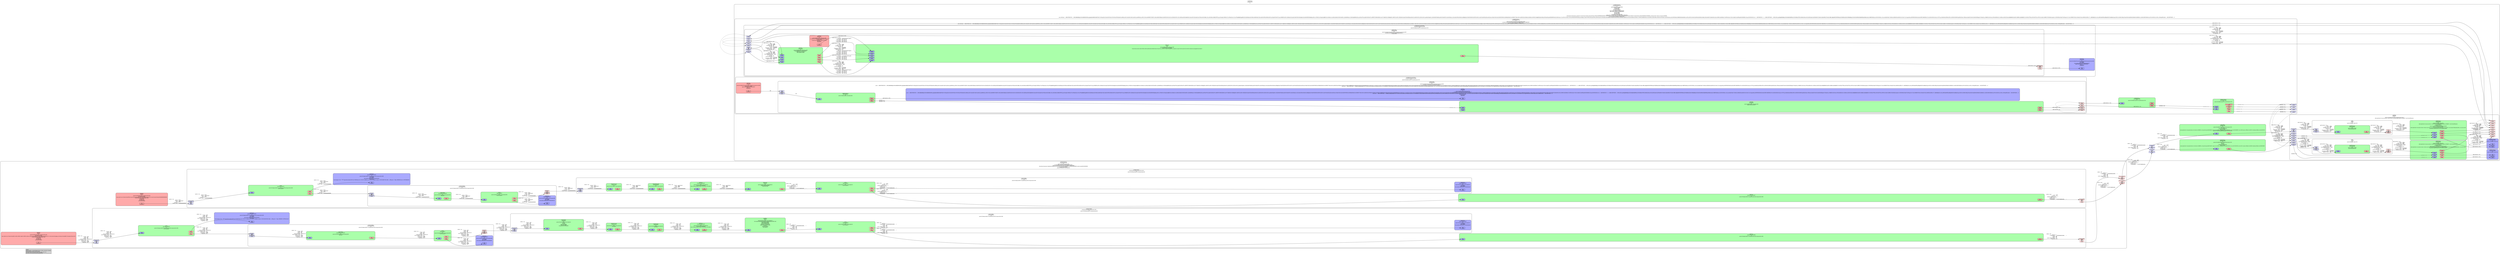 digraph pipeline {
  rankdir=LR;
  fontname="sans";
  fontsize="10";
  labelloc=t;
  nodesep=.1;
  ranksep=.2;
  label="<GstPipeline>\npipeline1064\n[>]";
  node [style="filled,rounded", shape=box, fontsize="9", fontname="sans", margin="0.0,0.0"];
  edge [labelfontsize="6", fontsize="9", fontname="monospace"];
  
  legend [
    pos="0,0!",
    margin="0.05,0.05",
    style="filled",
    label="Legend\lElement-States: [~] void-pending, [0] null, [-] ready, [=] paused, [>] playing\lPad-Activation: [-] none, [>] push, [<] pull\lPad-Flags: [b]locked, [f]lushing, [b]locking; upper-case is set\lPad-Task: [T] has started task, [t] has paused task\l",
  ];
  subgraph cluster_kmsplayerendpoint50_0x7f899414bb50 {
    fontname="Bitstream Vera Sans";
    fontsize="8";
    style="filled,rounded";
    color=black;
    label="KmsPlayerEndpoint\nkmsplayerendpoint50\n[>]\nparent=(GstPipeline) pipeline1064\nuri=\"http://files.openvidu.io/video/format/sintel.webm\"\nstate=((KmsUriEndpointState) KMS_URI_ENDPOINT_STATE_PAUSE)\nvideo-data=video_data, isSeekable=(boolean)true, seekableInit=(gint64)0, seekableEnd=(gint64)52250000000, duration=(gint64)52250000000;\nposition=33015305567\npipeline=(GstPipeline) internalpipeline";
    subgraph cluster_kmsplayerendpoint50_0x7f899414bb50_src {
      label="";
      style="invis";
      _proxypad34595_0x7f87cc0ae790 [color=black, fillcolor="#ffdddd", label="proxypad34595\n[>][bfb]", height="0.2", style="filled,dotted"];
    _proxypad34595_0x7f87cc0ae790 -> kmsplayerendpoint50_0x7f899414bb50_video_src_default_0_0x7f870c101640 [style=dashed, minlen=0]
      kmsplayerendpoint50_0x7f899414bb50_video_src_default_0_0x7f870c101640 [color=black, fillcolor="#ffdddd", label="video_src_default_0\n[>][bfb]", height="0.2", style="filled,dotted"];
      _proxypad34599_0x7f88c40830c0 [color=black, fillcolor="#ffdddd", label="proxypad34599\n[>][bfb]", height="0.2", style="filled,dotted"];
    _proxypad34599_0x7f88c40830c0 -> kmsplayerendpoint50_0x7f899414bb50_audio_src_default_0_0x7f8a7010a7b0 [style=dashed, minlen=0]
      kmsplayerendpoint50_0x7f899414bb50_audio_src_default_0_0x7f8a7010a7b0 [color=black, fillcolor="#ffdddd", label="audio_src_default_0\n[>][bfb]", height="0.2", style="filled,dotted"];
    }

    fillcolor="#ffffff";
    subgraph cluster_appsrc22_0x7f885c0f8300 {
      fontname="Bitstream Vera Sans";
      fontsize="8";
      style="filled,rounded";
      color=black;
      label="GstAppSrc\nappsrc22\n[>]\nparent=(KmsPlayerEndpoint) kmsplayerendpoint50\ndo-timestamp=TRUE\ncaps=audio/x-raw, format=(string)F32LE, layout=(string)interleaved, rate=(int)48000, channels=(int)2, channel-mask=(bitmask)0x0000000000000003\nformat=((GstFormat) GST_FORMAT_TIME)\nis-live=TRUE\nmin-latency=0\nmax-latency=0\nemit-signals=FALSE";
      subgraph cluster_appsrc22_0x7f885c0f8300_src {
        label="";
        style="invis";
        appsrc22_0x7f885c0f8300_src_0x7f8ab04f3b30 [color=black, fillcolor="#ffaaaa", label="src\n[>][bfb][T]", height="0.2", style="filled,solid"];
      }

      fillcolor="#ffaaaa";
    }

    appsrc22_0x7f885c0f8300_src_0x7f8ab04f3b30 -> kmsplayerendpoint50_kmsagnosticbin2_892_0x7f89c018ef10_sink_0x7f8a7010b8c0 [label="audio/x-raw\l              format: F32LE\l              layout: interleaved\l                rate: 48000\l            channels: 2\l        channel-mask: 0x0000000000000003\l"]
    subgraph cluster_kmsplayerendpoint50_kmsagnosticbin2_892_0x7f89c018ef10 {
      fontname="Bitstream Vera Sans";
      fontsize="8";
      style="filled,rounded";
      color=black;
      label="KmsAgnosticBin2\nkmsplayerendpoint50_kmsagnosticbin2-892\n[>]\nparent=(KmsPlayerEndpoint) kmsplayerendpoint50";
      subgraph cluster_kmsplayerendpoint50_kmsagnosticbin2_892_0x7f89c018ef10_sink {
        label="";
        style="invis";
        _proxypad34598_0x7f88f0038740 [color=black, fillcolor="#ddddff", label="proxypad34598\n[>][bfb]", height="0.2", style="filled,solid"];
      kmsplayerendpoint50_kmsagnosticbin2_892_0x7f89c018ef10_sink_0x7f8a7010b8c0 -> _proxypad34598_0x7f88f0038740 [style=dashed, minlen=0]
        kmsplayerendpoint50_kmsagnosticbin2_892_0x7f89c018ef10_sink_0x7f8a7010b8c0 [color=black, fillcolor="#ddddff", label="sink\n[>][bfb]", height="0.2", style="filled,solid"];
      }

      subgraph cluster_kmsplayerendpoint50_kmsagnosticbin2_892_0x7f89c018ef10_src {
        label="";
        style="invis";
        _proxypad34600_0x7f88780dda60 [color=black, fillcolor="#ffdddd", label="proxypad34600\n[>][bfb]", height="0.2", style="filled,dashed"];
      _proxypad34600_0x7f88780dda60 -> kmsplayerendpoint50_kmsagnosticbin2_892_0x7f89c018ef10_src_0_0x7f8a100ff650 [style=dashed, minlen=0]
        kmsplayerendpoint50_kmsagnosticbin2_892_0x7f89c018ef10_src_0_0x7f8a100ff650 [color=black, fillcolor="#ffdddd", label="src_0\n[>][bfb]", height="0.2", style="filled,dashed"];
      }

      kmsplayerendpoint50_kmsagnosticbin2_892_0x7f89c018ef10_sink_0x7f8a7010b8c0 -> kmsplayerendpoint50_kmsagnosticbin2_892_0x7f89c018ef10_src_0_0x7f8a100ff650 [style="invis"];
      fillcolor="#ffffff";
      subgraph cluster_agnosticbin_queue2407_0x7f88e40fe8f0 {
        fontname="Bitstream Vera Sans";
        fontsize="8";
        style="filled,rounded";
        color=black;
        label="GstQueue\nagnosticbin_queue2407\n[>]\nparent=(KmsAgnosticBin2) kmsplayerendpoint50_kmsagnosticbin2-892";
        subgraph cluster_agnosticbin_queue2407_0x7f88e40fe8f0_sink {
          label="";
          style="invis";
          agnosticbin_queue2407_0x7f88e40fe8f0_sink_0x7f875c054dd0 [color=black, fillcolor="#aaaaff", label="sink\n[>][bfb]", height="0.2", style="filled,solid"];
        }

        subgraph cluster_agnosticbin_queue2407_0x7f88e40fe8f0_src {
          label="";
          style="invis";
          agnosticbin_queue2407_0x7f88e40fe8f0_src_0x7f8ac40c7260 [color=black, fillcolor="#ffaaaa", label="src\n[>][bfb][T]", height="0.2", style="filled,solid"];
        }

        agnosticbin_queue2407_0x7f88e40fe8f0_sink_0x7f875c054dd0 -> agnosticbin_queue2407_0x7f88e40fe8f0_src_0x7f8ac40c7260 [style="invis"];
        fillcolor="#aaffaa";
      }

      agnosticbin_queue2407_0x7f88e40fe8f0_src_0x7f8ac40c7260 -> _proxypad34600_0x7f88780dda60 [label="audio/x-opus\l                rate: 48000\l            channels: 2\l  channel-mapping-family: 0\l        stream-count: 1\l       coupled-count: 1\l        streamheader: < 4f7075734865616401... >\l"]
      subgraph cluster_kmsenctreebin23_0x7f87141d4aa0 {
        fontname="Bitstream Vera Sans";
        fontsize="8";
        style="filled,rounded";
        color=black;
        label="KmsEncTreeBin\nkmsenctreebin23\n[>]\nparent=(KmsAgnosticBin2) kmsplayerendpoint50_kmsagnosticbin2-892";
        subgraph cluster_kmsenctreebin23_0x7f87141d4aa0_sink {
          label="";
          style="invis";
          _proxypad34604_0x7f8a04045d40 [color=black, fillcolor="#ddddff", label="proxypad34604\n[>][bfb]", height="0.2", style="filled,solid"];
        kmsenctreebin23_0x7f87141d4aa0_ghost968_0x7f8a10227b20 -> _proxypad34604_0x7f8a04045d40 [style=dashed, minlen=0]
          kmsenctreebin23_0x7f87141d4aa0_ghost968_0x7f8a10227b20 [color=black, fillcolor="#ddddff", label="ghost968\n[>][bfb]", height="0.2", style="filled,solid"];
        }

        fillcolor="#ffffff";
        subgraph cluster_opusenc4_0x7f87c8029ff0 {
          fontname="Bitstream Vera Sans";
          fontsize="8";
          style="filled,rounded";
          color=black;
          label="GstOpusEnc\nopusenc4\n[>]\nparent=(KmsEncTreeBin) kmsenctreebin23\nperfect-timestamp=TRUE\ninband-fec=TRUE";
          subgraph cluster_opusenc4_0x7f87c8029ff0_sink {
            label="";
            style="invis";
            opusenc4_0x7f87c8029ff0_sink_0x7f8ac4105d70 [color=black, fillcolor="#aaaaff", label="sink\n[>][bfb]", height="0.2", style="filled,solid"];
          }

          subgraph cluster_opusenc4_0x7f87c8029ff0_src {
            label="";
            style="invis";
            opusenc4_0x7f87c8029ff0_src_0x7f88300e9900 [color=black, fillcolor="#ffaaaa", label="src\n[>][bfb]", height="0.2", style="filled,solid"];
          }

          opusenc4_0x7f87c8029ff0_sink_0x7f8ac4105d70 -> opusenc4_0x7f87c8029ff0_src_0x7f88300e9900 [style="invis"];
          fillcolor="#aaffaa";
        }

        opusenc4_0x7f87c8029ff0_src_0x7f88300e9900 -> treebin_tee2076_0x7f8ab4120b00_sink_0x7f8ab04f38f0 [label="audio/x-opus\l                rate: 48000\l            channels: 2\l  channel-mapping-family: 0\l        stream-count: 1\l       coupled-count: 1\l        streamheader: < 4f7075734865616401... >\l"]
        subgraph cluster_enctreebin_queue2405_0x7f8a10115830 {
          fontname="Bitstream Vera Sans";
          fontsize="8";
          style="filled,rounded";
          color=black;
          label="GstQueue\nenctreebin_queue2405\n[>]\nparent=(KmsEncTreeBin) kmsenctreebin23\nmax-size-time=600000000\nleaky=((GstQueueLeaky) Leaky on downstream (old buffers))";
          subgraph cluster_enctreebin_queue2405_0x7f8a10115830_sink {
            label="";
            style="invis";
            enctreebin_queue2405_0x7f8a10115830_sink_0x7f8ac40c7920 [color=black, fillcolor="#aaaaff", label="sink\n[>][bfb]", height="0.2", style="filled,solid"];
          }

          subgraph cluster_enctreebin_queue2405_0x7f8a10115830_src {
            label="";
            style="invis";
            enctreebin_queue2405_0x7f8a10115830_src_0x7f8ac40c6de0 [color=black, fillcolor="#ffaaaa", label="src\n[>][bfb][T]", height="0.2", style="filled,solid"];
          }

          enctreebin_queue2405_0x7f8a10115830_sink_0x7f8ac40c7920 -> enctreebin_queue2405_0x7f8a10115830_src_0x7f8ac40c6de0 [style="invis"];
          fillcolor="#aaffaa";
        }

        enctreebin_queue2405_0x7f8a10115830_src_0x7f8ac40c6de0 -> opusenc4_0x7f87c8029ff0_sink_0x7f8ac4105d70 [label="audio/x-raw\l              layout: interleaved\l                rate: 48000\l              format: S16LE\l            channels: 2\l        channel-mask: 0x0000000000000003\l"]
        subgraph cluster_audioresample4_0x7f879007d000 {
          fontname="Bitstream Vera Sans";
          fontsize="8";
          style="filled,rounded";
          color=black;
          label="GstAudioResample\naudioresample4\n[>]\nparent=(KmsEncTreeBin) kmsenctreebin23";
          subgraph cluster_audioresample4_0x7f879007d000_sink {
            label="";
            style="invis";
            audioresample4_0x7f879007d000_sink_0x7f875c054290 [color=black, fillcolor="#aaaaff", label="sink\n[>][bfb]", height="0.2", style="filled,solid"];
          }

          subgraph cluster_audioresample4_0x7f879007d000_src {
            label="";
            style="invis";
            audioresample4_0x7f879007d000_src_0x7f8ac40c6720 [color=black, fillcolor="#ffaaaa", label="src\n[>][bfb]", height="0.2", style="filled,solid"];
          }

          audioresample4_0x7f879007d000_sink_0x7f875c054290 -> audioresample4_0x7f879007d000_src_0x7f8ac40c6720 [style="invis"];
          fillcolor="#aaffaa";
        }

        audioresample4_0x7f879007d000_src_0x7f8ac40c6720 -> enctreebin_queue2405_0x7f8a10115830_sink_0x7f8ac40c7920 [label="audio/x-raw\l              layout: interleaved\l                rate: 48000\l              format: S16LE\l            channels: 2\l        channel-mask: 0x0000000000000003\l"]
        subgraph cluster_audioconvert4_0x7f87c802be80 {
          fontname="Bitstream Vera Sans";
          fontsize="8";
          style="filled,rounded";
          color=black;
          label="GstAudioConvert\naudioconvert4\n[>]\nparent=(KmsEncTreeBin) kmsenctreebin23";
          subgraph cluster_audioconvert4_0x7f87c802be80_sink {
            label="";
            style="invis";
            audioconvert4_0x7f87c802be80_sink_0x7f875c054710 [color=black, fillcolor="#aaaaff", label="sink\n[>][bfb]", height="0.2", style="filled,solid"];
          }

          subgraph cluster_audioconvert4_0x7f87c802be80_src {
            label="";
            style="invis";
            audioconvert4_0x7f87c802be80_src_0x7f875c055250 [color=black, fillcolor="#ffaaaa", label="src\n[>][bfb]", height="0.2", style="filled,solid"];
          }

          audioconvert4_0x7f87c802be80_sink_0x7f875c054710 -> audioconvert4_0x7f87c802be80_src_0x7f875c055250 [style="invis"];
          fillcolor="#aaffaa";
        }

        _proxypad34604_0x7f8a04045d40 -> audioconvert4_0x7f87c802be80_sink_0x7f875c054710 [label="audio/x-raw\l              format: F32LE\l              layout: interleaved\l                rate: 48000\l            channels: 2\l        channel-mask: 0x0000000000000003\l"]
        audioconvert4_0x7f87c802be80_src_0x7f875c055250 -> audioresample4_0x7f879007d000_sink_0x7f875c054290 [label="audio/x-raw\l              layout: interleaved\l                rate: 48000\l              format: S16LE\l            channels: 2\l        channel-mask: 0x0000000000000003\l"]
        subgraph cluster_treebin_fakesink2076_0x7f87c8029ac0 {
          fontname="Bitstream Vera Sans";
          fontsize="8";
          style="filled,rounded";
          color=black;
          label="GstFakeSink\ntreebin_fakesink2076\n[>]\nparent=(KmsEncTreeBin) kmsenctreebin23\nsync=FALSE\nasync=FALSE\nlast-sample=((GstSample*) 0x7f8a340b42a0)";
          subgraph cluster_treebin_fakesink2076_0x7f87c8029ac0_sink {
            label="";
            style="invis";
            treebin_fakesink2076_0x7f87c8029ac0_sink_0x7f8ac41056b0 [color=black, fillcolor="#aaaaff", label="sink\n[>][bfb]", height="0.2", style="filled,solid"];
          }

          fillcolor="#aaaaff";
        }

        subgraph cluster_treebin_tee2076_0x7f8ab4120b00 {
          fontname="Bitstream Vera Sans";
          fontsize="8";
          style="filled,rounded";
          color=black;
          label="GstTee\ntreebin_tee2076\n[>]\nparent=(KmsEncTreeBin) kmsenctreebin23\nnum-src-pads=2";
          subgraph cluster_treebin_tee2076_0x7f8ab4120b00_sink {
            label="";
            style="invis";
            treebin_tee2076_0x7f8ab4120b00_sink_0x7f8ab04f38f0 [color=black, fillcolor="#aaaaff", label="sink\n[>][bfb]", height="0.2", style="filled,solid"];
          }

          subgraph cluster_treebin_tee2076_0x7f8ab4120b00_src {
            label="";
            style="invis";
            treebin_tee2076_0x7f8ab4120b00_src_0_0x7f87041553d0 [color=black, fillcolor="#ffaaaa", label="src_0\n[>][bfb]", height="0.2", style="filled,dashed"];
            treebin_tee2076_0x7f8ab4120b00_src_1_0x7f87041545f0 [color=black, fillcolor="#ffaaaa", label="src_1\n[>][bfb]", height="0.2", style="filled,dashed"];
          }

          treebin_tee2076_0x7f8ab4120b00_sink_0x7f8ab04f38f0 -> treebin_tee2076_0x7f8ab4120b00_src_0_0x7f87041553d0 [style="invis"];
          fillcolor="#aaffaa";
        }

        treebin_tee2076_0x7f8ab4120b00_src_0_0x7f87041553d0 -> treebin_fakesink2076_0x7f87c8029ac0_sink_0x7f8ac41056b0 [label="audio/x-opus\l                rate: 48000\l            channels: 2\l  channel-mapping-family: 0\l        stream-count: 1\l       coupled-count: 1\l        streamheader: < 4f7075734865616401... >\l"]
        treebin_tee2076_0x7f8ab4120b00_src_1_0x7f87041545f0 -> agnosticbin_queue2407_0x7f88e40fe8f0_sink_0x7f875c054dd0 [label="audio/x-opus\l                rate: 48000\l            channels: 2\l  channel-mapping-family: 0\l        stream-count: 1\l       coupled-count: 1\l        streamheader: < 4f7075734865616401... >\l"]
      }

      subgraph cluster_kmsparsetreebin891_0x7f89440bc650 {
        fontname="Bitstream Vera Sans";
        fontsize="8";
        style="filled,rounded";
        color=black;
        label="KmsParseTreeBin\nkmsparsetreebin891\n[>]\nparent=(KmsAgnosticBin2) kmsplayerendpoint50_kmsagnosticbin2-892";
        subgraph cluster_kmsparsetreebin891_0x7f89440bc650_sink {
          label="";
          style="invis";
          _proxypad34601_0x7f8704154cf0 [color=black, fillcolor="#ddddff", label="proxypad34601\n[>][bfb]", height="0.2", style="filled,solid"];
        kmsparsetreebin891_0x7f89440bc650_ghost965_0x7f8a10226050 -> _proxypad34601_0x7f8704154cf0 [style=dashed, minlen=0]
          kmsparsetreebin891_0x7f89440bc650_ghost965_0x7f8a10226050 [color=black, fillcolor="#ddddff", label="ghost965\n[>][bfb]", height="0.2", style="filled,solid"];
        }

        subgraph cluster_kmsparsetreebin891_0x7f89440bc650_src {
          label="";
          style="invis";
          _proxypad34603_0x7f87041543b0 [color=black, fillcolor="#ffdddd", label="proxypad34603\n[>][bfb]", height="0.2", style="filled,solid"];
        _proxypad34603_0x7f87041543b0 -> kmsparsetreebin891_0x7f89440bc650_ghost967_0x7f8a100ff170 [style=dashed, minlen=0]
          kmsparsetreebin891_0x7f89440bc650_ghost967_0x7f8a100ff170 [color=black, fillcolor="#ffdddd", label="ghost967\n[>][bfb]", height="0.2", style="filled,solid"];
        }

        kmsparsetreebin891_0x7f89440bc650_ghost965_0x7f8a10226050 -> kmsparsetreebin891_0x7f89440bc650_ghost967_0x7f8a100ff170 [style="invis"];
        fillcolor="#ffffff";
        subgraph cluster_parsetreebin_capsfilter33_0x7f873c0a5240 {
          fontname="Bitstream Vera Sans";
          fontsize="8";
          style="filled,rounded";
          color=black;
          label="GstCapsFilter\nparsetreebin_capsfilter33\n[>]\nparent=(KmsParseTreeBin) kmsparsetreebin891\ncaps=ANY";
          subgraph cluster_parsetreebin_capsfilter33_0x7f873c0a5240_sink {
            label="";
            style="invis";
            parsetreebin_capsfilter33_0x7f873c0a5240_sink_0x7f89f00bb270 [color=black, fillcolor="#aaaaff", label="sink\n[>][bfb]", height="0.2", style="filled,solid"];
          }

          subgraph cluster_parsetreebin_capsfilter33_0x7f873c0a5240_src {
            label="";
            style="invis";
            parsetreebin_capsfilter33_0x7f873c0a5240_src_0x7f89f00ba070 [color=black, fillcolor="#ffaaaa", label="src\n[>][bfb]", height="0.2", style="filled,solid"];
          }

          parsetreebin_capsfilter33_0x7f873c0a5240_sink_0x7f89f00bb270 -> parsetreebin_capsfilter33_0x7f873c0a5240_src_0x7f89f00ba070 [style="invis"];
          fillcolor="#aaffaa";
        }

        _proxypad34601_0x7f8704154cf0 -> parsetreebin_capsfilter33_0x7f873c0a5240_sink_0x7f89f00bb270 [label="audio/x-raw\l              format: F32LE\l              layout: interleaved\l                rate: 48000\l            channels: 2\l        channel-mask: 0x0000000000000003\l"]
        parsetreebin_capsfilter33_0x7f873c0a5240_src_0x7f89f00ba070 -> treebin_tee2075_0x7f88d414b5c0_sink_0x7f89f00ba970 [label="audio/x-raw\l              format: F32LE\l              layout: interleaved\l                rate: 48000\l            channels: 2\l        channel-mask: 0x0000000000000003\l"]
        subgraph cluster_treebin_fakesink2075_0x7f87c800a120 {
          fontname="Bitstream Vera Sans";
          fontsize="8";
          style="filled,rounded";
          color=black;
          label="GstFakeSink\ntreebin_fakesink2075\n[>]\nparent=(KmsParseTreeBin) kmsparsetreebin891\nsync=FALSE\nasync=FALSE\nlast-sample=((GstSample*) 0x7f8a340b41c0)";
          subgraph cluster_treebin_fakesink2075_0x7f87c800a120_sink {
            label="";
            style="invis";
            treebin_fakesink2075_0x7f87c800a120_sink_0x7f89f00ba2b0 [color=black, fillcolor="#aaaaff", label="sink\n[>][bfb]", height="0.2", style="filled,solid"];
          }

          fillcolor="#aaaaff";
        }

        subgraph cluster_treebin_tee2075_0x7f88d414b5c0 {
          fontname="Bitstream Vera Sans";
          fontsize="8";
          style="filled,rounded";
          color=black;
          label="GstTee\ntreebin_tee2075\n[>]\nparent=(KmsParseTreeBin) kmsparsetreebin891\nnum-src-pads=2";
          subgraph cluster_treebin_tee2075_0x7f88d414b5c0_sink {
            label="";
            style="invis";
            treebin_tee2075_0x7f88d414b5c0_sink_0x7f89f00ba970 [color=black, fillcolor="#aaaaff", label="sink\n[>][bfb]", height="0.2", style="filled,solid"];
          }

          subgraph cluster_treebin_tee2075_0x7f88d414b5c0_src {
            label="";
            style="invis";
            treebin_tee2075_0x7f88d414b5c0_src_0_0x7f8a04044f50 [color=black, fillcolor="#ffaaaa", label="src_0\n[>][bfb]", height="0.2", style="filled,dashed"];
            treebin_tee2075_0x7f88d414b5c0_src_1_0x7f8704154840 [color=black, fillcolor="#ffaaaa", label="src_1\n[>][bfb]", height="0.2", style="filled,dashed"];
          }

          treebin_tee2075_0x7f88d414b5c0_sink_0x7f89f00ba970 -> treebin_tee2075_0x7f88d414b5c0_src_0_0x7f8a04044f50 [style="invis"];
          fillcolor="#aaffaa";
        }

        treebin_tee2075_0x7f88d414b5c0_src_0_0x7f8a04044f50 -> treebin_fakesink2075_0x7f87c800a120_sink_0x7f89f00ba2b0 [label="audio/x-raw\l              format: F32LE\l              layout: interleaved\l                rate: 48000\l            channels: 2\l        channel-mask: 0x0000000000000003\l"]
        treebin_tee2075_0x7f88d414b5c0_src_1_0x7f8704154840 -> _proxypad34603_0x7f87041543b0 [label="audio/x-raw\l              format: F32LE\l              layout: interleaved\l                rate: 48000\l            channels: 2\l        channel-mask: 0x0000000000000003\l"]
      }

      kmsparsetreebin891_0x7f89440bc650_ghost967_0x7f8a100ff170 -> kmsenctreebin23_0x7f87141d4aa0_ghost968_0x7f8a10227b20 [label="audio/x-raw\l              format: F32LE\l              layout: interleaved\l                rate: 48000\l            channels: 2\l        channel-mask: 0x0000000000000003\l"]
      subgraph cluster_agnosticbin_fakesink2074_0x7f885c0adce0 {
        fontname="Bitstream Vera Sans";
        fontsize="8";
        style="filled,rounded";
        color=black;
        label="GstFakeSink\nagnosticbin_fakesink2074\n[>]\nparent=(KmsAgnosticBin2) kmsplayerendpoint50_kmsagnosticbin2-892\nsync=FALSE\nasync=FALSE\nlast-sample=((GstSample*) 0x7f8a340b4540)\nsilent=FALSE\nlast-message=\"chain   ******* (agnosticbin_fakesink2074:sink) (6928 bytes, dts: 0:00:36.711368242, pts: 0:00:36.711368242, duration: 0:00:00.018027766, offset: -1, offset_end: -1, flags: 00000040 discont ) 0x7f8718084190\"";
        subgraph cluster_agnosticbin_fakesink2074_0x7f885c0adce0_sink {
          label="";
          style="invis";
          agnosticbin_fakesink2074_0x7f885c0adce0_sink_0x7f8ac4105230 [color=black, fillcolor="#aaaaff", label="sink\n[>][bfb]", height="0.2", style="filled,solid"];
        }

        fillcolor="#aaaaff";
      }

      subgraph cluster_agnosticbin_tee2074_0x7f89f41052d0 {
        fontname="Bitstream Vera Sans";
        fontsize="8";
        style="filled,rounded";
        color=black;
        label="GstTee\nagnosticbin_tee2074\n[>]\nparent=(KmsAgnosticBin2) kmsplayerendpoint50_kmsagnosticbin2-892\nnum-src-pads=2";
        subgraph cluster_agnosticbin_tee2074_0x7f89f41052d0_sink {
          label="";
          style="invis";
          agnosticbin_tee2074_0x7f89f41052d0_sink_0x7f8ac01d2710 [color=black, fillcolor="#aaaaff", label="sink\n[>][bfb]", height="0.2", style="filled,solid"];
        }

        subgraph cluster_agnosticbin_tee2074_0x7f89f41052d0_src {
          label="";
          style="invis";
          agnosticbin_tee2074_0x7f89f41052d0_src_0_0x7f88f0039c00 [color=black, fillcolor="#ffaaaa", label="src_0\n[>][bfb]", height="0.2", style="filled,dashed"];
          agnosticbin_tee2074_0x7f89f41052d0_src_1_0x7f8a04044860 [color=black, fillcolor="#ffaaaa", label="src_1\n[>][bfb]", height="0.2", style="filled,dashed"];
        }

        agnosticbin_tee2074_0x7f89f41052d0_sink_0x7f8ac01d2710 -> agnosticbin_tee2074_0x7f89f41052d0_src_0_0x7f88f0039c00 [style="invis"];
        fillcolor="#aaffaa";
      }

      _proxypad34598_0x7f88f0038740 -> agnosticbin_tee2074_0x7f89f41052d0_sink_0x7f8ac01d2710 [label="audio/x-raw\l              format: F32LE\l              layout: interleaved\l                rate: 48000\l            channels: 2\l        channel-mask: 0x0000000000000003\l"]
      agnosticbin_tee2074_0x7f89f41052d0_src_0_0x7f88f0039c00 -> agnosticbin_fakesink2074_0x7f885c0adce0_sink_0x7f8ac4105230 [label="audio/x-raw\l              format: F32LE\l              layout: interleaved\l                rate: 48000\l            channels: 2\l        channel-mask: 0x0000000000000003\l"]
      agnosticbin_tee2074_0x7f89f41052d0_src_1_0x7f8a04044860 -> kmsparsetreebin891_0x7f89440bc650_ghost965_0x7f8a10226050 [label="audio/x-raw\l              format: F32LE\l              layout: interleaved\l                rate: 48000\l            channels: 2\l        channel-mask: 0x0000000000000003\l"]
    }

    kmsplayerendpoint50_kmsagnosticbin2_892_0x7f89c018ef10_src_0_0x7f8a100ff650 -> _proxypad34599_0x7f88c40830c0 [label="audio/x-opus\l                rate: 48000\l            channels: 2\l  channel-mapping-family: 0\l        stream-count: 1\l       coupled-count: 1\l        streamheader: < 4f7075734865616401... >\l"]
    subgraph cluster_appsrc21_0x7f885c0acde0 {
      fontname="Bitstream Vera Sans";
      fontsize="8";
      style="filled,rounded";
      color=black;
      label="GstAppSrc\nappsrc21\n[>]\nparent=(KmsPlayerEndpoint) kmsplayerendpoint50\ndo-timestamp=TRUE\ncaps=video/x-raw, format=(string)I420, width=(int)854, height=(int)480, interlace-mode=(string)progressive, pixel-aspect-ratio=(fraction)1/1, chroma-site=(string)jpeg, colorimetry=(string)bt601, framerate=(fraction)23/1\nformat=((GstFormat) GST_FORMAT_TIME)\nis-live=TRUE\nmin-latency=0\nmax-latency=0\nemit-signals=FALSE";
      subgraph cluster_appsrc21_0x7f885c0acde0_src {
        label="";
        style="invis";
        appsrc21_0x7f885c0acde0_src_0x7f8904023480 [color=black, fillcolor="#ffaaaa", label="src\n[>][bfb][T]", height="0.2", style="filled,solid"];
      }

      fillcolor="#ffaaaa";
    }

    appsrc21_0x7f885c0acde0_src_0x7f8904023480 -> kmsplayerendpoint50_kmsagnosticbin2_891_0x7f899414e540_sink_0x7f89302553e0 [label="video/x-raw\l              format: I420\l               width: 854\l              height: 480\l      interlace-mode: progressive\l  pixel-aspect-ratio: 1/1\l         chroma-site: jpeg\l         colorimetry: bt601\l           framerate: 23/1\l"]
    subgraph cluster_kmsplayerendpoint50_kmsagnosticbin2_891_0x7f899414e540 {
      fontname="Bitstream Vera Sans";
      fontsize="8";
      style="filled,rounded";
      color=black;
      label="KmsAgnosticBin2\nkmsplayerendpoint50_kmsagnosticbin2-891\n[>]\nparent=(KmsPlayerEndpoint) kmsplayerendpoint50";
      subgraph cluster_kmsplayerendpoint50_kmsagnosticbin2_891_0x7f899414e540_sink {
        label="";
        style="invis";
        _proxypad34594_0x7f87cc0af570 [color=black, fillcolor="#ddddff", label="proxypad34594\n[>][bfb]", height="0.2", style="filled,solid"];
      kmsplayerendpoint50_kmsagnosticbin2_891_0x7f899414e540_sink_0x7f89302553e0 -> _proxypad34594_0x7f87cc0af570 [style=dashed, minlen=0]
        kmsplayerendpoint50_kmsagnosticbin2_891_0x7f899414e540_sink_0x7f89302553e0 [color=black, fillcolor="#ddddff", label="sink\n[>][bfb]", height="0.2", style="filled,solid"];
      }

      subgraph cluster_kmsplayerendpoint50_kmsagnosticbin2_891_0x7f899414e540_src {
        label="";
        style="invis";
        _proxypad34596_0x7f88f0038e30 [color=black, fillcolor="#ffdddd", label="proxypad34596\n[>][bfb]", height="0.2", style="filled,dashed"];
      _proxypad34596_0x7f88f0038e30 -> kmsplayerendpoint50_kmsagnosticbin2_891_0x7f899414e540_src_0_0x7f8a9424e540 [style=dashed, minlen=0]
        kmsplayerendpoint50_kmsagnosticbin2_891_0x7f899414e540_src_0_0x7f8a9424e540 [color=black, fillcolor="#ffdddd", label="src_0\n[>][bfb]", height="0.2", style="filled,dashed"];
      }

      kmsplayerendpoint50_kmsagnosticbin2_891_0x7f899414e540_sink_0x7f89302553e0 -> kmsplayerendpoint50_kmsagnosticbin2_891_0x7f899414e540_src_0_0x7f8a9424e540 [style="invis"];
      fillcolor="#ffffff";
      subgraph cluster_agnosticbin_queue2408_0x7f87a410e040 {
        fontname="Bitstream Vera Sans";
        fontsize="8";
        style="filled,rounded";
        color=black;
        label="GstQueue\nagnosticbin_queue2408\n[>]\nparent=(KmsAgnosticBin2) kmsplayerendpoint50_kmsagnosticbin2-891";
        subgraph cluster_agnosticbin_queue2408_0x7f87a410e040_sink {
          label="";
          style="invis";
          agnosticbin_queue2408_0x7f87a410e040_sink_0x7f88f00f3010 [color=black, fillcolor="#aaaaff", label="sink\n[>][bfb]", height="0.2", style="filled,solid"];
        }

        subgraph cluster_agnosticbin_queue2408_0x7f87a410e040_src {
          label="";
          style="invis";
          agnosticbin_queue2408_0x7f87a410e040_src_0x7f89980cedd0 [color=black, fillcolor="#ffaaaa", label="src\n[>][bfb][T]", height="0.2", style="filled,solid"];
        }

        agnosticbin_queue2408_0x7f87a410e040_sink_0x7f88f00f3010 -> agnosticbin_queue2408_0x7f87a410e040_src_0x7f89980cedd0 [style="invis"];
        fillcolor="#aaffaa";
      }

      agnosticbin_queue2408_0x7f87a410e040_src_0x7f89980cedd0 -> _proxypad34596_0x7f88f0038e30 [label="video/x-vp8\l             profile: 0\l        streamheader: < 4f5650383001010003... >\l               width: 854\l              height: 480\l  pixel-aspect-ratio: 1/1\l           framerate: 23/1\l"]
      subgraph cluster_kmsenctreebin24_0x7f894c10af00 {
        fontname="Bitstream Vera Sans";
        fontsize="8";
        style="filled,rounded";
        color=black;
        label="KmsEncTreeBin\nkmsenctreebin24\n[>]\nparent=(KmsAgnosticBin2) kmsplayerendpoint50_kmsagnosticbin2-891";
        subgraph cluster_kmsenctreebin24_0x7f894c10af00_sink {
          label="";
          style="invis";
          _proxypad34606_0x7f8a241140b0 [color=black, fillcolor="#ddddff", label="proxypad34606\n[>][bfb]", height="0.2", style="filled,solid"];
        kmsenctreebin24_0x7f894c10af00_ghost970_0x7f874024b8b0 -> _proxypad34606_0x7f8a241140b0 [style=dashed, minlen=0]
          kmsenctreebin24_0x7f894c10af00_ghost970_0x7f874024b8b0 [color=black, fillcolor="#ddddff", label="ghost970\n[>][bfb]", height="0.2", style="filled,solid"];
        }

        fillcolor="#ffffff";
        subgraph cluster_vp8enc9_0x7f89641298f0 {
          fontname="Bitstream Vera Sans";
          fontsize="8";
          style="filled,rounded";
          color=black;
          label="GstVP8Enc\nvp8enc9\n[>]\nparent=(KmsEncTreeBin) kmsenctreebin24\nend-usage=((GstVPXEncEndUsage) Constant Bit Rate (CBR) mode)\ntarget-bitrate=500000\nresize-allowed=TRUE\nresize-up-threshold=60\nresize-down-threshold=30\ntwopass-vbr-maxsection=400\nthreads=1\ndeadline=200000\ncpu-used=16";
          subgraph cluster_vp8enc9_0x7f89641298f0_sink {
            label="";
            style="invis";
            vp8enc9_0x7f89641298f0_sink_0x7f8a342ca040 [color=black, fillcolor="#aaaaff", label="sink\n[>][bfb]", height="0.2", style="filled,solid"];
          }

          subgraph cluster_vp8enc9_0x7f89641298f0_src {
            label="";
            style="invis";
            vp8enc9_0x7f89641298f0_src_0x7f8a342cb6c0 [color=black, fillcolor="#ffaaaa", label="src\n[>][bfb]", height="0.2", style="filled,solid"];
          }

          vp8enc9_0x7f89641298f0_sink_0x7f8a342ca040 -> vp8enc9_0x7f89641298f0_src_0x7f8a342cb6c0 [style="invis"];
          fillcolor="#aaffaa";
        }

        vp8enc9_0x7f89641298f0_src_0x7f8a342cb6c0 -> treebin_tee2078_0x7f887c126160_sink_0x7f89f00bb4b0 [label="video/x-vp8\l             profile: 0\l        streamheader: < 4f5650383001010003... >\l               width: 854\l              height: 480\l  pixel-aspect-ratio: 1/1\l           framerate: 23/1\l"]
        subgraph cluster_enctreebin_queue2406_0x7f8940063cb0 {
          fontname="Bitstream Vera Sans";
          fontsize="8";
          style="filled,rounded";
          color=black;
          label="GstQueue\nenctreebin_queue2406\n[>]\nparent=(KmsEncTreeBin) kmsenctreebin24\nmax-size-time=600000000\nleaky=((GstQueueLeaky) Leaky on downstream (old buffers))";
          subgraph cluster_enctreebin_queue2406_0x7f8940063cb0_sink {
            label="";
            style="invis";
            enctreebin_queue2406_0x7f8940063cb0_sink_0x7f8a342ca4c0 [color=black, fillcolor="#aaaaff", label="sink\n[>][bfb]", height="0.2", style="filled,solid"];
          }

          subgraph cluster_enctreebin_queue2406_0x7f8940063cb0_src {
            label="";
            style="invis";
            enctreebin_queue2406_0x7f8940063cb0_src_0x7f88f00f2290 [color=black, fillcolor="#ffaaaa", label="src\n[>][bfb][T]", height="0.2", style="filled,solid"];
          }

          enctreebin_queue2406_0x7f8940063cb0_sink_0x7f8a342ca4c0 -> enctreebin_queue2406_0x7f8940063cb0_src_0x7f88f00f2290 [style="invis"];
          fillcolor="#aaffaa";
        }

        enctreebin_queue2406_0x7f8940063cb0_src_0x7f88f00f2290 -> vp8enc9_0x7f89641298f0_sink_0x7f8a342ca040 [label="video/x-raw\l              format: I420\l               width: 854\l              height: 480\l      interlace-mode: progressive\l  pixel-aspect-ratio: 1/1\l         chroma-site: jpeg\l         colorimetry: bt601\l           framerate: 23/1\l"]
        subgraph cluster_videoscale19_0x7f896406f0d0 {
          fontname="Bitstream Vera Sans";
          fontsize="8";
          style="filled,rounded";
          color=black;
          label="GstVideoScale\nvideoscale19\n[>]\nparent=(KmsEncTreeBin) kmsenctreebin24\nqos=TRUE";
          subgraph cluster_videoscale19_0x7f896406f0d0_sink {
            label="";
            style="invis";
            videoscale19_0x7f896406f0d0_sink_0x7f89f00ba4f0 [color=black, fillcolor="#aaaaff", label="sink\n[>][bfb]", height="0.2", style="filled,solid"];
          }

          subgraph cluster_videoscale19_0x7f896406f0d0_src {
            label="";
            style="invis";
            videoscale19_0x7f896406f0d0_src_0x7f8a342ca700 [color=black, fillcolor="#ffaaaa", label="src\n[>][bfb]", height="0.2", style="filled,solid"];
          }

          videoscale19_0x7f896406f0d0_sink_0x7f89f00ba4f0 -> videoscale19_0x7f896406f0d0_src_0x7f8a342ca700 [style="invis"];
          fillcolor="#aaffaa";
        }

        videoscale19_0x7f896406f0d0_src_0x7f8a342ca700 -> enctreebin_queue2406_0x7f8940063cb0_sink_0x7f8a342ca4c0 [label="video/x-raw\l              format: I420\l               width: 854\l              height: 480\l      interlace-mode: progressive\l  pixel-aspect-ratio: 1/1\l         chroma-site: jpeg\l         colorimetry: bt601\l           framerate: 23/1\l"]
        subgraph cluster_videoconvert19_0x7f89641470d0 {
          fontname="Bitstream Vera Sans";
          fontsize="8";
          style="filled,rounded";
          color=black;
          label="GstVideoConvert\nvideoconvert19\n[>]\nparent=(KmsEncTreeBin) kmsenctreebin24\nqos=TRUE";
          subgraph cluster_videoconvert19_0x7f89641470d0_sink {
            label="";
            style="invis";
            videoconvert19_0x7f89641470d0_sink_0x7f875c054b90 [color=black, fillcolor="#aaaaff", label="sink\n[>][bfb]", height="0.2", style="filled,solid"];
          }

          subgraph cluster_videoconvert19_0x7f89641470d0_src {
            label="";
            style="invis";
            videoconvert19_0x7f89641470d0_src_0x7f875c0544d0 [color=black, fillcolor="#ffaaaa", label="src\n[>][bfb]", height="0.2", style="filled,solid"];
          }

          videoconvert19_0x7f89641470d0_sink_0x7f875c054b90 -> videoconvert19_0x7f89641470d0_src_0x7f875c0544d0 [style="invis"];
          fillcolor="#aaffaa";
        }

        videoconvert19_0x7f89641470d0_src_0x7f875c0544d0 -> videoscale19_0x7f896406f0d0_sink_0x7f89f00ba4f0 [label="video/x-raw\l              format: I420\l               width: 854\l              height: 480\l      interlace-mode: progressive\l  pixel-aspect-ratio: 1/1\l         chroma-site: jpeg\l         colorimetry: bt601\l           framerate: 23/1\l"]
        subgraph cluster_videorate19_0x7f8964024c20 {
          fontname="Bitstream Vera Sans";
          fontsize="8";
          style="filled,rounded";
          color=black;
          label="GstVideoRate\nvideorate19\n[>]\nparent=(KmsEncTreeBin) kmsenctreebin24\nin=794\nout=708\nskip-to-first=TRUE\ndrop-only=TRUE\naverage-period=200000000";
          subgraph cluster_videorate19_0x7f8964024c20_sink {
            label="";
            style="invis";
            videorate19_0x7f8964024c20_sink_0x7f875c055010 [color=black, fillcolor="#aaaaff", label="sink\n[>][bfb]", height="0.2", style="filled,solid"];
          }

          subgraph cluster_videorate19_0x7f8964024c20_src {
            label="";
            style="invis";
            videorate19_0x7f8964024c20_src_0x7f875c055910 [color=black, fillcolor="#ffaaaa", label="src\n[>][bfb]", height="0.2", style="filled,solid"];
          }

          videorate19_0x7f8964024c20_sink_0x7f875c055010 -> videorate19_0x7f8964024c20_src_0x7f875c055910 [style="invis"];
          fillcolor="#aaffaa";
        }

        _proxypad34606_0x7f8a241140b0 -> videorate19_0x7f8964024c20_sink_0x7f875c055010 [label="video/x-raw\l              format: I420\l               width: 854\l              height: 480\l      interlace-mode: progressive\l  pixel-aspect-ratio: 1/1\l         chroma-site: jpeg\l         colorimetry: bt601\l           framerate: 23/1\l"]
        videorate19_0x7f8964024c20_src_0x7f875c055910 -> videoconvert19_0x7f89641470d0_sink_0x7f875c054b90 [label="video/x-raw\l              format: I420\l               width: 854\l              height: 480\l      interlace-mode: progressive\l  pixel-aspect-ratio: 1/1\l         chroma-site: jpeg\l         colorimetry: bt601\l           framerate: 23/1\l"]
        subgraph cluster_treebin_fakesink2078_0x7f8964025c10 {
          fontname="Bitstream Vera Sans";
          fontsize="8";
          style="filled,rounded";
          color=black;
          label="GstFakeSink\ntreebin_fakesink2078\n[>]\nparent=(KmsEncTreeBin) kmsenctreebin24\nsync=FALSE\nasync=FALSE\nlast-sample=((GstSample*) 0x7f8a340b4620)";
          subgraph cluster_treebin_fakesink2078_0x7f8964025c10_sink {
            label="";
            style="invis";
            treebin_fakesink2078_0x7f8964025c10_sink_0x7f8a342ca280 [color=black, fillcolor="#aaaaff", label="sink\n[>][bfb]", height="0.2", style="filled,solid"];
          }

          fillcolor="#aaaaff";
        }

        subgraph cluster_treebin_tee2078_0x7f887c126160 {
          fontname="Bitstream Vera Sans";
          fontsize="8";
          style="filled,rounded";
          color=black;
          label="GstTee\ntreebin_tee2078\n[>]\nparent=(KmsEncTreeBin) kmsenctreebin24\nnum-src-pads=2";
          subgraph cluster_treebin_tee2078_0x7f887c126160_sink {
            label="";
            style="invis";
            treebin_tee2078_0x7f887c126160_sink_0x7f89f00bb4b0 [color=black, fillcolor="#aaaaff", label="sink\n[>][bfb]", height="0.2", style="filled,solid"];
          }

          subgraph cluster_treebin_tee2078_0x7f887c126160_src {
            label="";
            style="invis";
            treebin_tee2078_0x7f887c126160_src_0_0x7f8ac8028c20 [color=black, fillcolor="#ffaaaa", label="src_0\n[>][bfb]", height="0.2", style="filled,dashed"];
            treebin_tee2078_0x7f887c126160_src_1_0x7f8704154a90 [color=black, fillcolor="#ffaaaa", label="src_1\n[>][bfb]", height="0.2", style="filled,dashed"];
          }

          treebin_tee2078_0x7f887c126160_sink_0x7f89f00bb4b0 -> treebin_tee2078_0x7f887c126160_src_0_0x7f8ac8028c20 [style="invis"];
          fillcolor="#aaffaa";
        }

        treebin_tee2078_0x7f887c126160_src_0_0x7f8ac8028c20 -> treebin_fakesink2078_0x7f8964025c10_sink_0x7f8a342ca280 [label="video/x-vp8\l             profile: 0\l        streamheader: < 4f5650383001010003... >\l               width: 854\l              height: 480\l  pixel-aspect-ratio: 1/1\l           framerate: 23/1\l"]
        treebin_tee2078_0x7f887c126160_src_1_0x7f8704154a90 -> agnosticbin_queue2408_0x7f87a410e040_sink_0x7f88f00f3010 [label="video/x-vp8\l             profile: 0\l        streamheader: < 4f5650383001010003... >\l               width: 854\l              height: 480\l  pixel-aspect-ratio: 1/1\l           framerate: 23/1\l"]
      }

      subgraph cluster_kmsparsetreebin892_0x7f8a10231650 {
        fontname="Bitstream Vera Sans";
        fontsize="8";
        style="filled,rounded";
        color=black;
        label="KmsParseTreeBin\nkmsparsetreebin892\n[>]\nparent=(KmsAgnosticBin2) kmsplayerendpoint50_kmsagnosticbin2-891";
        subgraph cluster_kmsparsetreebin892_0x7f8a10231650_sink {
          label="";
          style="invis";
          _proxypad34602_0x7f8a04045650 [color=black, fillcolor="#ddddff", label="proxypad34602\n[>][bfb]", height="0.2", style="filled,solid"];
        kmsparsetreebin892_0x7f8a10231650_ghost966_0x7f8a10226a10 -> _proxypad34602_0x7f8a04045650 [style=dashed, minlen=0]
          kmsparsetreebin892_0x7f8a10231650_ghost966_0x7f8a10226a10 [color=black, fillcolor="#ddddff", label="ghost966\n[>][bfb]", height="0.2", style="filled,solid"];
        }

        subgraph cluster_kmsparsetreebin892_0x7f8a10231650_src {
          label="";
          style="invis";
          _proxypad34605_0x7f8a24114e90 [color=black, fillcolor="#ffdddd", label="proxypad34605\n[>][bfb]", height="0.2", style="filled,solid"];
        _proxypad34605_0x7f8a24114e90 -> kmsparsetreebin892_0x7f8a10231650_ghost969_0x7f874024b3d0 [style=dashed, minlen=0]
          kmsparsetreebin892_0x7f8a10231650_ghost969_0x7f874024b3d0 [color=black, fillcolor="#ffdddd", label="ghost969\n[>][bfb]", height="0.2", style="filled,solid"];
        }

        kmsparsetreebin892_0x7f8a10231650_ghost966_0x7f8a10226a10 -> kmsparsetreebin892_0x7f8a10231650_ghost969_0x7f874024b3d0 [style="invis"];
        fillcolor="#ffffff";
        subgraph cluster_parsetreebin_capsfilter34_0x7f89f4054770 {
          fontname="Bitstream Vera Sans";
          fontsize="8";
          style="filled,rounded";
          color=black;
          label="GstCapsFilter\nparsetreebin_capsfilter34\n[>]\nparent=(KmsParseTreeBin) kmsparsetreebin892\ncaps=ANY";
          subgraph cluster_parsetreebin_capsfilter34_0x7f89f4054770_sink {
            label="";
            style="invis";
            parsetreebin_capsfilter34_0x7f89f4054770_sink_0x7f8ac40c6ba0 [color=black, fillcolor="#aaaaff", label="sink\n[>][bfb]", height="0.2", style="filled,solid"];
          }

          subgraph cluster_parsetreebin_capsfilter34_0x7f89f4054770_src {
            label="";
            style="invis";
            parsetreebin_capsfilter34_0x7f89f4054770_src_0x7f89f00bb6f0 [color=black, fillcolor="#ffaaaa", label="src\n[>][bfb]", height="0.2", style="filled,solid"];
          }

          parsetreebin_capsfilter34_0x7f89f4054770_sink_0x7f8ac40c6ba0 -> parsetreebin_capsfilter34_0x7f89f4054770_src_0x7f89f00bb6f0 [style="invis"];
          fillcolor="#aaffaa";
        }

        _proxypad34602_0x7f8a04045650 -> parsetreebin_capsfilter34_0x7f89f4054770_sink_0x7f8ac40c6ba0 [label="video/x-raw\l              format: I420\l               width: 854\l              height: 480\l      interlace-mode: progressive\l  pixel-aspect-ratio: 1/1\l         chroma-site: jpeg\l         colorimetry: bt601\l           framerate: 23/1\l"]
        parsetreebin_capsfilter34_0x7f89f4054770_src_0x7f89f00bb6f0 -> treebin_tee2077_0x7f87400c9c90_sink_0x7f8ac40c64e0 [label="video/x-raw\l              format: I420\l               width: 854\l              height: 480\l      interlace-mode: progressive\l  pixel-aspect-ratio: 1/1\l         chroma-site: jpeg\l         colorimetry: bt601\l           framerate: 23/1\l"]
        subgraph cluster_treebin_fakesink2077_0x7f896406e210 {
          fontname="Bitstream Vera Sans";
          fontsize="8";
          style="filled,rounded";
          color=black;
          label="GstFakeSink\ntreebin_fakesink2077\n[>]\nparent=(KmsParseTreeBin) kmsparsetreebin892\nsync=FALSE\nasync=FALSE\nlast-sample=((GstSample*) 0x7f8a340b4620)";
          subgraph cluster_treebin_fakesink2077_0x7f896406e210_sink {
            label="";
            style="invis";
            treebin_fakesink2077_0x7f896406e210_sink_0x7f8ac40c76e0 [color=black, fillcolor="#aaaaff", label="sink\n[>][bfb]", height="0.2", style="filled,solid"];
          }

          fillcolor="#aaaaff";
        }

        subgraph cluster_treebin_tee2077_0x7f87400c9c90 {
          fontname="Bitstream Vera Sans";
          fontsize="8";
          style="filled,rounded";
          color=black;
          label="GstTee\ntreebin_tee2077\n[>]\nparent=(KmsParseTreeBin) kmsparsetreebin892\nnum-src-pads=2";
          subgraph cluster_treebin_tee2077_0x7f87400c9c90_sink {
            label="";
            style="invis";
            treebin_tee2077_0x7f87400c9c90_sink_0x7f8ac40c64e0 [color=black, fillcolor="#aaaaff", label="sink\n[>][bfb]", height="0.2", style="filled,solid"];
          }

          subgraph cluster_treebin_tee2077_0x7f87400c9c90_src {
            label="";
            style="invis";
            treebin_tee2077_0x7f87400c9c90_src_0_0x7f8704155ac0 [color=black, fillcolor="#ffaaaa", label="src_0\n[>][bfb]", height="0.2", style="filled,dashed"];
            treebin_tee2077_0x7f87400c9c90_src_1_0x7f8704155870 [color=black, fillcolor="#ffaaaa", label="src_1\n[>][bfb]", height="0.2", style="filled,dashed"];
          }

          treebin_tee2077_0x7f87400c9c90_sink_0x7f8ac40c64e0 -> treebin_tee2077_0x7f87400c9c90_src_0_0x7f8704155ac0 [style="invis"];
          fillcolor="#aaffaa";
        }

        treebin_tee2077_0x7f87400c9c90_src_0_0x7f8704155ac0 -> treebin_fakesink2077_0x7f896406e210_sink_0x7f8ac40c76e0 [label="video/x-raw\l              format: I420\l               width: 854\l              height: 480\l      interlace-mode: progressive\l  pixel-aspect-ratio: 1/1\l         chroma-site: jpeg\l         colorimetry: bt601\l           framerate: 23/1\l"]
        treebin_tee2077_0x7f87400c9c90_src_1_0x7f8704155870 -> _proxypad34605_0x7f8a24114e90 [label="video/x-raw\l              format: I420\l               width: 854\l              height: 480\l      interlace-mode: progressive\l  pixel-aspect-ratio: 1/1\l         chroma-site: jpeg\l         colorimetry: bt601\l           framerate: 23/1\l"]
      }

      kmsparsetreebin892_0x7f8a10231650_ghost969_0x7f874024b3d0 -> kmsenctreebin24_0x7f894c10af00_ghost970_0x7f874024b8b0 [label="video/x-raw\l              format: I420\l               width: 854\l              height: 480\l      interlace-mode: progressive\l  pixel-aspect-ratio: 1/1\l         chroma-site: jpeg\l         colorimetry: bt601\l           framerate: 23/1\l"]
      subgraph cluster_agnosticbin_fakesink2073_0x7f885c110390 {
        fontname="Bitstream Vera Sans";
        fontsize="8";
        style="filled,rounded";
        color=black;
        label="GstFakeSink\nagnosticbin_fakesink2073\n[>]\nparent=(KmsAgnosticBin2) kmsplayerendpoint50_kmsagnosticbin2-891\nsync=FALSE\nasync=FALSE\nlast-sample=((GstSample*) 0x7f8a340b4540)\nsilent=FALSE\nlast-message=\"chain   ******* (agnosticbin_fakesink2073:sink) (616320 bytes, dts: 0:00:36.711368242, pts: 0:00:36.711368242, duration: 0:00:00.028172693, offset: -1, offset_end: -1, flags: 00000000 ) 0x7f87041152c0\"";
        subgraph cluster_agnosticbin_fakesink2073_0x7f885c110390_sink {
          label="";
          style="invis";
          agnosticbin_fakesink2073_0x7f885c110390_sink_0x7f8ac01d36d0 [color=black, fillcolor="#aaaaff", label="sink\n[>][bfb]", height="0.2", style="filled,solid"];
        }

        fillcolor="#aaaaff";
      }

      subgraph cluster_agnosticbin_tee2073_0x7f89f40068a0 {
        fontname="Bitstream Vera Sans";
        fontsize="8";
        style="filled,rounded";
        color=black;
        label="GstTee\nagnosticbin_tee2073\n[>]\nparent=(KmsAgnosticBin2) kmsplayerendpoint50_kmsagnosticbin2-891\nnum-src-pads=2";
        subgraph cluster_agnosticbin_tee2073_0x7f89f40068a0_sink {
          label="";
          style="invis";
          agnosticbin_tee2073_0x7f89f40068a0_sink_0x7f8ac01d3d90 [color=black, fillcolor="#aaaaff", label="sink\n[>][bfb]", height="0.2", style="filled,solid"];
        }

        subgraph cluster_agnosticbin_tee2073_0x7f89f40068a0_src {
          label="";
          style="invis";
          agnosticbin_tee2073_0x7f89f40068a0_src_0_0x7f88f0038980 [color=black, fillcolor="#ffaaaa", label="src_0\n[>][bfb]", height="0.2", style="filled,dashed"];
          agnosticbin_tee2073_0x7f89f40068a0_src_1_0x7f8ac8028e70 [color=black, fillcolor="#ffaaaa", label="src_1\n[>][bfb]", height="0.2", style="filled,dashed"];
        }

        agnosticbin_tee2073_0x7f89f40068a0_sink_0x7f8ac01d3d90 -> agnosticbin_tee2073_0x7f89f40068a0_src_0_0x7f88f0038980 [style="invis"];
        fillcolor="#aaffaa";
      }

      _proxypad34594_0x7f87cc0af570 -> agnosticbin_tee2073_0x7f89f40068a0_sink_0x7f8ac01d3d90 [label="video/x-raw\l              format: I420\l               width: 854\l              height: 480\l      interlace-mode: progressive\l  pixel-aspect-ratio: 1/1\l         chroma-site: jpeg\l         colorimetry: bt601\l           framerate: 23/1\l"]
      agnosticbin_tee2073_0x7f89f40068a0_src_0_0x7f88f0038980 -> agnosticbin_fakesink2073_0x7f885c110390_sink_0x7f8ac01d36d0 [label="video/x-raw\l              format: I420\l               width: 854\l              height: 480\l      interlace-mode: progressive\l  pixel-aspect-ratio: 1/1\l         chroma-site: jpeg\l         colorimetry: bt601\l           framerate: 23/1\l"]
      agnosticbin_tee2073_0x7f89f40068a0_src_1_0x7f8ac8028e70 -> kmsparsetreebin892_0x7f8a10231650_ghost966_0x7f8a10226a10 [label="video/x-raw\l              format: I420\l               width: 854\l              height: 480\l      interlace-mode: progressive\l  pixel-aspect-ratio: 1/1\l         chroma-site: jpeg\l         colorimetry: bt601\l           framerate: 23/1\l"]
    }

    kmsplayerendpoint50_kmsagnosticbin2_891_0x7f899414e540_src_0_0x7f8a9424e540 -> _proxypad34595_0x7f87cc0ae790 [label="video/x-vp8\l             profile: 0\l        streamheader: < 4f5650383001010003... >\l               width: 854\l              height: 480\l  pixel-aspect-ratio: 1/1\l           framerate: 23/1\l"]
  }

  kmsplayerendpoint50_0x7f899414bb50_video_src_default_0_0x7f870c101640 -> kmswebrtcendpoint1733_0x7f8994326f10_sink_video_default_0x7f8a8c13a540 [label="video/x-vp8\l             profile: 0\l        streamheader: < 4f5650383001010003... >\l               width: 854\l              height: 480\l  pixel-aspect-ratio: 1/1\l           framerate: 23/1\l"]
  kmsplayerendpoint50_0x7f899414bb50_audio_src_default_0_0x7f8a7010a7b0 -> kmswebrtcendpoint1733_0x7f8994326f10_sink_audio_default_0x7f8a100fea20 [label="audio/x-opus\l                rate: 48000\l            channels: 2\l  channel-mapping-family: 0\l        stream-count: 1\l       coupled-count: 1\l        streamheader: < 4f7075734865616401... >\l"]
  subgraph cluster_kmswebrtcendpoint1733_0x7f8994326f10 {
    fontname="Bitstream Vera Sans";
    fontsize="8";
    style="filled,rounded";
    color=black;
    label="KmsWebrtcEndpoint\nkmswebrtcendpoint1733\n[>]\nparent=(GstPipeline) pipeline1064\naccept-eos=FALSE\nbundle=TRUE\nnum-audio-medias=1\nnum-video-medias=1\naudio-codecs=((GArray*) 0x7f8ac00c4070)\nvideo-codecs=((GArray*) 0x7f88b40844f0)\nrtcp-mux=TRUE\nrtcp-nack=TRUE\nrtcp-remb=TRUE\nmin-video-recv-bandwidth=100\nmedia-state=((KmsMediaState) KMS_MEDIA_STATE_CONNECTED)\nremb-params=remb-params, packets-recv-interval-top=(int)100, exponential-factor=(float)0.039999999105930328, lineal-factor-min=(int)50, lineal-factor-grade=(float)30, decrement-factor=(float)0.5, threshold-factor=(float)0.80000001192092896, up-losses=(int)12, remb-on-connect=(int)300000;\nturn-url=\"testuser:root@117.17.196.61:3478\"\npem-certificate=\"-----BEGIN PRIVATE KEY-----\\nMIIEvQIBADANBgkqhkiG9w0BAQEFAASCBKcwggSjAgEAAoIBAQDizMeAP5YEA/k7\\nR1DqzJ2ijNVuXlX/qGXof3K76QnCmZ7hCk9xISodP7Q2EaOeGhms4l86iQyu5oR1\\nQwti2JRn47qbPvVzadSiAnCoyaA40RMw01g+k96Fvlx70dwmeU8WMROYFYQZHRxT\\nd/6bnj/N8OiKVZQQdecZx3L8t5h9P1j/KD/VVpYCKvmIC2Zkit8TyzF93V/n/C5U\\nQZWQoqHiI5E29aGBp9IRm61mGprsHl3Iih79p3SqQSXvks0iYfbZewFesPdn1BBq\\nmkXucaTeSCWJOnL4NQQEC1PPP12Lyaq/X/QUojjAZ+MOGhGjn7YdwY3R6eisDUza\\nXVnsmPTHAgMBAAECggEADkZvZC4cZiJN5KJHgI/ieCG/KVQ8u3vA9lJXSWaQm7QJ\\noQaCG4/H09F3qVOQ5dmkthIFhmyr5LJTsgHHTLBvHt7hlvXugxYtMQlQR/9w20Kl\\nn5Qd4Mpz3h0uOwjpf25xQOdT4WWxS9deOg66ctcSEwdPy605RZP2ONQp86gmq/Nb\\ncwTHNSOCmVwVWpg2k4aABJWHu9nc4ZHe84ocimmjXH8duVNyBSmk5hXDCOmiADCh\\nyZcReMQWRskpoYU/hNb9xfqABVAR3SyE5wxeyPmFAw/FF9vdv2g0lN1rN39S5oMT\\nmDlATPGITYk6P9ePUDD491zmenFYh7ABobPSz9+RSQKBgQD1lU+BKWF3VcxkD6YI\\nVRJTJd4Z4hmQasNt756IoKCDOWyexFbAr4CrhwLkOJFU6l15FkC1cZl2GVwHVr8n\\ngrAA0e3V6pAeRx+tCxGDuM5sRHYMp9OpVyeI02Px/HlWaoPRU7owEwNU0WyQjumL\\ntQvt/qNsk2i8Pw46vR3qPro4xQKBgQDsa4IYGzAIF2G0ZX6NrVksGkP1FD/i4yP9\\nrvtLtditY9wbkQUSDy3pTewwGDU/sAre+RtcBzXVrQsTIqu9U1Q2I9WITtMDYDsd\\n9EbMbZjrfEsbE1zh4LrRM6H6T7rk8dwnSbW+qDOiZK2C9jvO/iMCANckczR3469d\\neVFHHECYGwKBgBHG5SJsZGnHBCyaFWK1BcaPDyzAeSlDETJ8DfXF6tiU54/2lnEM\\nQzwnYcYzchG7hVimi7iWqI0r+MVvOhcaFrN4fsblW9lVPK3CB1qJnieoLQNtgpzX\\nej0lUC7MH9xpiXE1plykg7E4F6u/LJi4Wky4Cgxp/0LhLZ6C4g96yvAhAoGBANGO\\nMZAAeUCSyQ3HcLdP0dyfo2DWhBIt1zcDJMdk9hwqiWz9zArH3aAQa6vtqTU8a0Zc\\nc33M/lDZwxlBAA0ekWQzuw/JHoy9fWj9nsuQ0ZzZXREwxoGIWs8X/xkKFtTb9JH2\\nadwG502oA4wziavd41XhPNGYNAeYj1ZBNGPdjPvFAoGACdANxmcwKCTuLsKTJkTr\\nWXwbHSmyfDfmKdNuHMDu0kw2MAjcvCb3Sx6ah8QrY3hXpGA0uNRuuWsssml2tR95\\n6elXAZlIAwk7LcH0fWzWdxy6nYmf/jhmLhZejRZ/ucWy4PGbj4prBCVdrD8Zd6Nn\\n0ipsyt/GhlrRVHIcfKkz/Ho=\\n-----END PRIVATE KEY-----\\n-----BEGIN CERTIFICATE-----\\nMIICtzCCAZ+gAwIBAgIBADANBgkqhkiG9w0BAQsFADAfMQswCQYDVQQGEwJTRTEQ\\nMA4GA1UEAwwHS3VyZW50bzAeFw0yMTAxMDEwOTUxMjlaFw0yMjAxMDEwOTUxMjla\\nMB8xCzAJBgNVBAYTAlNFMRAwDgYDVQQDDAdLdXJlbnRvMIIBIjANBgkqhkiG9w0B\\nAQEFAAOCAQ8AMIIBCgKCAQEA4szHgD+WBAP5O0dQ6sydoozVbl5V/6hl6H9yu+kJ\\nwpme4QpPcSEqHT+0NhGjnhoZrOJfOokMruaEdUMLYtiUZ+O6mz71c2nUogJwqMmg\\nONETMNNYPpPehb5ce9HcJnlPFjETmBWEGR0cU3f+m54/zfDoilWUEHXnGcdy/LeY\\nfT9Y/yg/1VaWAir5iAtmZIrfE8sxfd1f5/wuVEGVkKKh4iORNvWhgafSEZutZhqa\\n7B5dyIoe/ad0qkEl75LNImH22XsBXrD3Z9QQappF7nGk3kgliTpy+DUEBAtTzz9d\\ni8mqv1/0FKI4wGfjDhoRo5+2HcGN0enorA1M2l1Z7Jj0xwIDAQABMA0GCSqGSIb3\\nDQEBCwUAA4IBAQBI7t2YvK/O33FqS7TflWwmyPYih2bCP7CD/cxxMTTOd+PmqUR1\\nZ89B7J7475hQ9/WjbUnpZgVwh+hhPX4PvR0dIu303qbTYKUkFGsgvhUy77cisYoI\\nM9998VTVS9t/wmTw6oBv2k7Ka5nzONHR3OxrZZZR11n77+vOBdXNBqQCh4xvm0uq\\nBfSU6Ge6P9Teto4ffg0j8ePQ31P14oBBwAKjhngem3CCFJl+cEmNSRL3YBJU/jqP\\nbptkVZIwPvqbZDdiMx5ZIPeARnk5U3JKRQ2b4+wcXDeTuS9QF/FjGSRdLhduxoFF\\nksPulGXSIvx1ioYCD/y+CUPeUgtO0fi/q2AU\\n-----END CERTIFICATE-----\\n\"";
    subgraph cluster_kmswebrtcendpoint1733_0x7f8994326f10_sink {
      label="";
      style="invis";
      _proxypad34587_0x7f8884131b40 [color=black, fillcolor="#ddddff", label="proxypad34587\n[>][bfb]", height="0.2", style="filled,dotted"];
    kmswebrtcendpoint1733_0x7f8994326f10_sink_audio_default_0x7f8a100fea20 -> _proxypad34587_0x7f8884131b40 [style=dashed, minlen=0]
      kmswebrtcendpoint1733_0x7f8994326f10_sink_audio_default_0x7f8a100fea20 [color=black, fillcolor="#ddddff", label="sink_audio_default\n[>][bfb]", height="0.2", style="filled,dotted"];
      _proxypad34588_0x7f8a9437c810 [color=black, fillcolor="#ddddff", label="proxypad34588\n[>][bfb]", height="0.2", style="filled,dotted"];
    kmswebrtcendpoint1733_0x7f8994326f10_sink_video_default_0x7f8a8c13a540 -> _proxypad34588_0x7f8a9437c810 [style=dashed, minlen=0]
      kmswebrtcendpoint1733_0x7f8994326f10_sink_video_default_0x7f8a8c13a540 [color=black, fillcolor="#ddddff", label="sink_video_default\n[>][bfb]", height="0.2", style="filled,dotted"];
    }

    fillcolor="#ffffff";
    subgraph cluster_rtpvp8pay1193_0x7f871419c950 {
      fontname="Bitstream Vera Sans";
      fontsize="8";
      style="filled,rounded";
      color=black;
      label="GstRtpVP8Pay\nrtpvp8pay1193\n[>]\nparent=(KmsWebrtcEndpoint) kmswebrtcendpoint1733\nmtu=1200\ntimestamp=2450891350\nseqnum=20882\nstats=application/x-rtp-payload-stats, clock-rate=(uint)90000, running-time=(guint64)3304023, seqnum=(uint)20882, timestamp=(uint)2450891350, ssrc=(uint)2510558907, pt=(uint)96, seqnum-offset=(uint)18174, timestamp-offset=(uint)2447587327;\npicture-id-mode=((GstVP8RTPPayMode) 15-bit Picture ID)";
      subgraph cluster_rtpvp8pay1193_0x7f871419c950_sink {
        label="";
        style="invis";
        rtpvp8pay1193_0x7f871419c950_sink_0x7f88d41cfb40 [color=black, fillcolor="#aaaaff", label="sink\n[>][bfb]", height="0.2", style="filled,solid"];
      }

      subgraph cluster_rtpvp8pay1193_0x7f871419c950_src {
        label="";
        style="invis";
        rtpvp8pay1193_0x7f871419c950_src_0x7f88d41ceb80 [color=black, fillcolor="#ffaaaa", label="src\n[>][bfb]", height="0.2", style="filled,solid"];
      }

      rtpvp8pay1193_0x7f871419c950_sink_0x7f88d41cfb40 -> rtpvp8pay1193_0x7f871419c950_src_0x7f88d41ceb80 [style="invis"];
      fillcolor="#aaffaa";
    }

    rtpvp8pay1193_0x7f871419c950_src_0x7f88d41ceb80 -> rtpbin1733_0x7f8ac811d0b0_send_rtp_sink_1_0x7f89fc260060 [label="application/x-rtp\l               media: video\l          clock-rate: 90000\l       encoding-name: VP8\l             payload: 96\l                ssrc: 2510558907\l    timestamp-offset: 2447587327\l       seqnum-offset: 18174\l         a-framerate: 23\l"]
    _proxypad34588_0x7f8a9437c810 -> rtpvp8pay1193_0x7f871419c950_sink_0x7f88d41cfb40 [label="video/x-vp8\l             profile: 0\l        streamheader: < 4f5650383001010003... >\l               width: 854\l              height: 480\l  pixel-aspect-ratio: 1/1\l           framerate: 23/1\l"]
    subgraph cluster_rtpopuspay1284_0x7f8ab0426910 {
      fontname="Bitstream Vera Sans";
      fontsize="8";
      style="filled,rounded";
      color=black;
      label="GstRtpOPUSPay\nrtpopuspay1284\n[>]\nparent=(KmsWebrtcEndpoint) kmswebrtcendpoint1733\nmtu=1200\npt=111\ntimestamp=1694911944\nseqnum=4043\nstats=application/x-rtp-payload-stats, clock-rate=(uint)48000, running-time=(guint64)1761257, seqnum=(uint)4043, timestamp=(uint)1694911944, ssrc=(uint)2715574267, pt=(uint)111, seqnum-offset=(uint)2409, timestamp-offset=(uint)1693150687;";
      subgraph cluster_rtpopuspay1284_0x7f8ab0426910_sink {
        label="";
        style="invis";
        rtpopuspay1284_0x7f8ab0426910_sink_0x7f88d41ce040 [color=black, fillcolor="#aaaaff", label="sink\n[>][bfb]", height="0.2", style="filled,solid"];
      }

      subgraph cluster_rtpopuspay1284_0x7f8ab0426910_src {
        label="";
        style="invis";
        rtpopuspay1284_0x7f8ab0426910_src_0x7f88d41ce700 [color=black, fillcolor="#ffaaaa", label="src\n[>][bfb]", height="0.2", style="filled,solid"];
      }

      rtpopuspay1284_0x7f8ab0426910_sink_0x7f88d41ce040 -> rtpopuspay1284_0x7f8ab0426910_src_0x7f88d41ce700 [style="invis"];
      fillcolor="#aaffaa";
    }

    rtpopuspay1284_0x7f8ab0426910_src_0x7f88d41ce700 -> rtpbin1733_0x7f8ac811d0b0_send_rtp_sink_0_0x7f89402db170 [label="application/x-rtp\l               media: audio\l          clock-rate: 48000\l       encoding-name: OPUS\l  sprop-maxcapturerate: 48000\l        sprop-stereo: 1\l             payload: 111\l     encoding-params: 2\l                ssrc: 2715574267\l    timestamp-offset: 1693150687\l       seqnum-offset: 2409\l"]
    _proxypad34587_0x7f8884131b40 -> rtpopuspay1284_0x7f8ab0426910_sink_0x7f88d41ce040 [label="audio/x-opus\l                rate: 48000\l            channels: 2\l  channel-mapping-family: 0\l        stream-count: 1\l       coupled-count: 1\l        streamheader: < 4f7075734865616401... >\l"]
    subgraph cluster_kmswebrtcsession1733_0x7f8a10168e90 {
      fontname="Bitstream Vera Sans";
      fontsize="8";
      style="filled,rounded";
      color=black;
      label="KmsWebrtcSession\nkmswebrtcsession1733\n[>]\nparent=(KmsWebrtcEndpoint) kmswebrtcendpoint1733\nconnection-state=((KmsConnectionState) KMS_CONNECTION_STATE_CONNECTED)\nturn-url=\"testuser:root@117.17.196.61:3478\"\npem-certificate=\"-----BEGIN PRIVATE KEY-----\\nMIIEvQIBADANBgkqhkiG9w0BAQEFAASCBKcwggSjAgEAAoIBAQDizMeAP5YEA/k7\\nR1DqzJ2ijNVuXlX/qGXof3K76QnCmZ7hCk9xISodP7Q2EaOeGhms4l86iQyu5oR1\\nQwti2JRn47qbPvVzadSiAnCoyaA40RMw01g+k96Fvlx70dwmeU8WMROYFYQZHRxT\\nd/6bnj/N8OiKVZQQdecZx3L8t5h9P1j/KD/VVpYCKvmIC2Zkit8TyzF93V/n/C5U\\nQZWQoqHiI5E29aGBp9IRm61mGprsHl3Iih79p3SqQSXvks0iYfbZewFesPdn1BBq\\nmkXucaTeSCWJOnL4NQQEC1PPP12Lyaq/X/QUojjAZ+MOGhGjn7YdwY3R6eisDUza\\nXVnsmPTHAgMBAAECggEADkZvZC4cZiJN5KJHgI/ieCG/KVQ8u3vA9lJXSWaQm7QJ\\noQaCG4/H09F3qVOQ5dmkthIFhmyr5LJTsgHHTLBvHt7hlvXugxYtMQlQR/9w20Kl\\nn5Qd4Mpz3h0uOwjpf25xQOdT4WWxS9deOg66ctcSEwdPy605RZP2ONQp86gmq/Nb\\ncwTHNSOCmVwVWpg2k4aABJWHu9nc4ZHe84ocimmjXH8duVNyBSmk5hXDCOmiADCh\\nyZcReMQWRskpoYU/hNb9xfqABVAR3SyE5wxeyPmFAw/FF9vdv2g0lN1rN39S5oMT\\nmDlATPGITYk6P9ePUDD491zmenFYh7ABobPSz9+RSQKBgQD1lU+BKWF3VcxkD6YI\\nVRJTJd4Z4hmQasNt756IoKCDOWyexFbAr4CrhwLkOJFU6l15FkC1cZl2GVwHVr8n\\ngrAA0e3V6pAeRx+tCxGDuM5sRHYMp9OpVyeI02Px/HlWaoPRU7owEwNU0WyQjumL\\ntQvt/qNsk2i8Pw46vR3qPro4xQKBgQDsa4IYGzAIF2G0ZX6NrVksGkP1FD/i4yP9\\nrvtLtditY9wbkQUSDy3pTewwGDU/sAre+RtcBzXVrQsTIqu9U1Q2I9WITtMDYDsd\\n9EbMbZjrfEsbE1zh4LrRM6H6T7rk8dwnSbW+qDOiZK2C9jvO/iMCANckczR3469d\\neVFHHECYGwKBgBHG5SJsZGnHBCyaFWK1BcaPDyzAeSlDETJ8DfXF6tiU54/2lnEM\\nQzwnYcYzchG7hVimi7iWqI0r+MVvOhcaFrN4fsblW9lVPK3CB1qJnieoLQNtgpzX\\nej0lUC7MH9xpiXE1plykg7E4F6u/LJi4Wky4Cgxp/0LhLZ6C4g96yvAhAoGBANGO\\nMZAAeUCSyQ3HcLdP0dyfo2DWhBIt1zcDJMdk9hwqiWz9zArH3aAQa6vtqTU8a0Zc\\nc33M/lDZwxlBAA0ekWQzuw/JHoy9fWj9nsuQ0ZzZXREwxoGIWs8X/xkKFtTb9JH2\\nadwG502oA4wziavd41XhPNGYNAeYj1ZBNGPdjPvFAoGACdANxmcwKCTuLsKTJkTr\\nWXwbHSmyfDfmKdNuHMDu0kw2MAjcvCb3Sx6ah8QrY3hXpGA0uNRuuWsssml2tR95\\n6elXAZlIAwk7LcH0fWzWdxy6nYmf/jhmLhZejRZ/ucWy4PGbj4prBCVdrD8Zd6Nn\\n0ipsyt/GhlrRVHIcfKkz/Ho=\\n-----END PRIVATE KEY-----\\n-----BEGIN CERTIFICATE-----\\nMIICtzCCAZ+gAwIBAgIBADANBgkqhkiG9w0BAQsFADAfMQswCQYDVQQGEwJTRTEQ\\nMA4GA1UEAwwHS3VyZW50bzAeFw0yMTAxMDEwOTUxMjlaFw0yMjAxMDEwOTUxMjla\\nMB8xCzAJBgNVBAYTAlNFMRAwDgYDVQQDDAdLdXJlbnRvMIIBIjANBgkqhkiG9w0B\\nAQEFAAOCAQ8AMIIBCgKCAQEA4szHgD+WBAP5O0dQ6sydoozVbl5V/6hl6H9yu+kJ\\nwpme4QpPcSEqHT+0NhGjnhoZrOJfOokMruaEdUMLYtiUZ+O6mz71c2nUogJwqMmg\\nONETMNNYPpPehb5ce9HcJnlPFjETmBWEGR0cU3f+m54/zfDoilWUEHXnGcdy/LeY\\nfT9Y/yg/1VaWAir5iAtmZIrfE8sxfd1f5/wuVEGVkKKh4iORNvWhgafSEZutZhqa\\n7B5dyIoe/ad0qkEl75LNImH22XsBXrD3Z9QQappF7nGk3kgliTpy+DUEBAtTzz9d\\ni8mqv1/0FKI4wGfjDhoRo5+2HcGN0enorA1M2l1Z7Jj0xwIDAQABMA0GCSqGSIb3\\nDQEBCwUAA4IBAQBI7t2YvK/O33FqS7TflWwmyPYih2bCP7CD/cxxMTTOd+PmqUR1\\nZ89B7J7475hQ9/WjbUnpZgVwh+hhPX4PvR0dIu303qbTYKUkFGsgvhUy77cisYoI\\nM9998VTVS9t/wmTw6oBv2k7Ka5nzONHR3OxrZZZR11n77+vOBdXNBqQCh4xvm0uq\\nBfSU6Ge6P9Teto4ffg0j8ePQ31P14oBBwAKjhngem3CCFJl+cEmNSRL3YBJU/jqP\\nbptkVZIwPvqbZDdiMx5ZIPeARnk5U3JKRQ2b4+wcXDeTuS9QF/FjGSRdLhduxoFF\\nksPulGXSIvx1ioYCD/y+CUPeUgtO0fi/q2AU\\n-----END CERTIFICATE-----\\n\"";
      fillcolor="#ffffff";
      subgraph cluster_kmsrtcpdemux1295_0x7f89342223d0 {
        fontname="Bitstream Vera Sans";
        fontsize="8";
        style="filled,rounded";
        color=black;
        label="KmsRtcpDemux\nkmsrtcpdemux1295\n[>]\nparent=(KmsWebrtcSession) kmswebrtcsession1733";
        subgraph cluster_kmsrtcpdemux1295_0x7f89342223d0_sink {
          label="";
          style="invis";
          kmsrtcpdemux1295_0x7f89342223d0_sink_0x7f8ab04f2930 [color=black, fillcolor="#aaaaff", label="sink\n[>][bfb]", height="0.2", style="filled,solid"];
        }

        subgraph cluster_kmsrtcpdemux1295_0x7f89342223d0_src {
          label="";
          style="invis";
          kmsrtcpdemux1295_0x7f89342223d0_rtp_src_0x7f8764053d80 [color=black, fillcolor="#ffaaaa", label="rtp_src\n[>][bfb]", height="0.2", style="filled,solid"];
          kmsrtcpdemux1295_0x7f89342223d0_rtcp_src_0x7f8ab04f26f0 [color=black, fillcolor="#ffaaaa", label="rtcp_src\n[>][bfb]", height="0.2", style="filled,solid"];
        }

        kmsrtcpdemux1295_0x7f89342223d0_sink_0x7f8ab04f2930 -> kmsrtcpdemux1295_0x7f89342223d0_rtp_src_0x7f8764053d80 [style="invis"];
        fillcolor="#aaffaa";
      }

      kmsrtcpdemux1295_0x7f89342223d0_rtcp_src_0x7f8ab04f26f0 -> rtpssrcdemux3843_0x7f87701baab0_rtcp_sink_0x7f8764052b80 [labeldistance="10", labelangle="0", label="                                                  ", taillabel="application/x-srtcp\lapplication/x-rtcp\l", headlabel="application/x-rtcp\l"]
      subgraph cluster_rtpssrcdemux3843_0x7f87701baab0 {
        fontname="Bitstream Vera Sans";
        fontsize="8";
        style="filled,rounded";
        color=black;
        label="GstRtpSsrcDemux\nrtpssrcdemux3843\n[>]\nparent=(KmsWebrtcSession) kmswebrtcsession1733";
        subgraph cluster_rtpssrcdemux3843_0x7f87701baab0_sink {
          label="";
          style="invis";
          rtpssrcdemux3843_0x7f87701baab0_sink_0x7f88d41cf6c0 [color=black, fillcolor="#aaaaff", label="sink\n[>][bfb]", height="0.2", style="filled,solid"];
          rtpssrcdemux3843_0x7f87701baab0_rtcp_sink_0x7f8764052b80 [color=black, fillcolor="#aaaaff", label="rtcp_sink\n[>][bfb]", height="0.2", style="filled,solid"];
        }

        subgraph cluster_rtpssrcdemux3843_0x7f87701baab0_src {
          label="";
          style="invis";
          rtpssrcdemux3843_0x7f87701baab0_src_1_0x7f8a342cab80 [color=black, fillcolor="#ffaaaa", label="src_1\n[>][bfb]", height="0.2", style="filled,dotted"];
          rtpssrcdemux3843_0x7f87701baab0_rtcp_src_1_0x7f8a342cbb40 [color=black, fillcolor="#ffaaaa", label="rtcp_src_1\n[>][bfb]", height="0.2", style="filled,dotted"];
          rtpssrcdemux3843_0x7f87701baab0_src_4195875351_0x7f8a10171900 [color=black, fillcolor="#ffaaaa", label="src_4195875351\n[>][bfb]", height="0.2", style="filled,dotted"];
          rtpssrcdemux3843_0x7f87701baab0_rtcp_src_4195875351_0x7f8a10171b40 [color=black, fillcolor="#ffaaaa", label="rtcp_src_4195875351\n[>][bfb]", height="0.2", style="filled,dotted"];
        }

        rtpssrcdemux3843_0x7f87701baab0_sink_0x7f88d41cf6c0 -> rtpssrcdemux3843_0x7f87701baab0_src_1_0x7f8a342cab80 [style="invis"];
        fillcolor="#aaffaa";
      }

      rtpssrcdemux3843_0x7f87701baab0_src_1_0x7f8a342cab80 -> rtpbin1733_0x7f8ac811d0b0_recv_rtp_sink_1_0x7f8a8c13b8c0 [labeldistance="10", labelangle="0", label="                                                  ", taillabel="application/x-rtp\l", headlabel="application/x-rtp\lapplication/x-srtp\l"]
      rtpssrcdemux3843_0x7f87701baab0_rtcp_src_1_0x7f8a342cbb40 -> rtpbin1733_0x7f8ac811d0b0_recv_rtcp_sink_1_0x7f8a8c13b650 [labeldistance="10", labelangle="0", label="                                                  ", taillabel="application/x-rtcp\l", headlabel="application/x-rtcp\lapplication/x-srtcp\l"]
      rtpssrcdemux3843_0x7f87701baab0_src_4195875351_0x7f8a10171900 -> rtpbin1733_0x7f8ac811d0b0_recv_rtp_sink_0_0x7f86d8048a10 [labeldistance="10", labelangle="0", label="                                                  ", taillabel="application/x-rtp\l", headlabel="application/x-rtp\lapplication/x-srtp\l"]
      rtpssrcdemux3843_0x7f87701baab0_rtcp_src_4195875351_0x7f8a10171b40 -> rtpbin1733_0x7f8ac811d0b0_recv_rtcp_sink_0_0x7f8a102278b0 [labeldistance="10", labelangle="0", label="                                                  ", taillabel="application/x-rtcp\l", headlabel="application/x-rtcp\lapplication/x-srtcp\l"]
      subgraph cluster_kmswebrtctransportsinknice1300_0x7f893029ec10 {
        fontname="Bitstream Vera Sans";
        fontsize="8";
        style="filled,rounded";
        color=black;
        label="KmsWebrtcTransportSinkNice\nkmswebrtctransportsinknice1300\n[>]\nparent=(KmsWebrtcSession) kmswebrtcsession1733";
        fillcolor="#ffffff";
        subgraph cluster_nicesink1300_0x7f8a941e7f50 {
          fontname="Bitstream Vera Sans";
          fontsize="8";
          style="filled,rounded";
          color=black;
          label="GstNiceSink\nnicesink1300\n[>]\nparent=(KmsWebrtcTransportSinkNice) kmswebrtctransportsinknice1300\nsync=FALSE\nasync=FALSE\nlast-sample=((GstSample*) 0x7f8a340b41c0)\nagent=((NiceAgent*) 0x7f89f4105b10)\nstream=1\ncomponent=1";
          subgraph cluster_nicesink1300_0x7f8a941e7f50_sink {
            label="";
            style="invis";
            nicesink1300_0x7f8a941e7f50_sink_0x7f88d41cf240 [color=black, fillcolor="#aaaaff", label="sink\n[>][bfb]", height="0.2", style="filled,solid"];
          }

          fillcolor="#aaaaff";
        }

        subgraph cluster_dtlssrtpenc1300_0x7f89fc0355c0 {
          fontname="Bitstream Vera Sans";
          fontsize="8";
          style="filled,rounded";
          color=black;
          label="GstDtlsSrtpEnc\ndtlssrtpenc1300\n[>]\nparent=(KmsWebrtcTransportSinkNice) kmswebrtctransportsinknice1300\nconnection-id=\"dtlssrtpenc1300-dtlssrtpdec1300-1-1\"\nis-client=TRUE";
          subgraph cluster_dtlssrtpenc1300_0x7f89fc0355c0_sink {
            label="";
            style="invis";
            _proxypad34581_0x7f8a54012ea0 [color=black, fillcolor="#ddddff", label="proxypad34581\n[>][bfb]", height="0.2", style="filled,dashed"];
          dtlssrtpenc1300_0x7f89fc0355c0_rtp_sink_0_0x7f89fc260c90 -> _proxypad34581_0x7f8a54012ea0 [style=dashed, minlen=0]
            dtlssrtpenc1300_0x7f89fc0355c0_rtp_sink_0_0x7f89fc260c90 [color=black, fillcolor="#ddddff", label="rtp_sink_0\n[>][bfb]", height="0.2", style="filled,dashed"];
            _proxypad34583_0x7f87401955c0 [color=black, fillcolor="#ddddff", label="proxypad34583\n[>][bfb]", height="0.2", style="filled,dashed"];
          dtlssrtpenc1300_0x7f89fc0355c0_rtcp_sink_0_0x7f8a8c13aa20 -> _proxypad34583_0x7f87401955c0 [style=dashed, minlen=0]
            dtlssrtpenc1300_0x7f89fc0355c0_rtcp_sink_0_0x7f8a8c13aa20 [color=black, fillcolor="#ddddff", label="rtcp_sink_0\n[>][bfb]", height="0.2", style="filled,dashed"];
            _proxypad34584_0x7f88f02ce180 [color=black, fillcolor="#ddddff", label="proxypad34584\n[>][bfb]", height="0.2", style="filled,dashed"];
          dtlssrtpenc1300_0x7f89fc0355c0_rtp_sink_1_0x7f8a7010a2d0 -> _proxypad34584_0x7f88f02ce180 [style=dashed, minlen=0]
            dtlssrtpenc1300_0x7f89fc0355c0_rtp_sink_1_0x7f8a7010a2d0 [color=black, fillcolor="#ddddff", label="rtp_sink_1\n[>][bfb]", height="0.2", style="filled,dashed"];
            _proxypad34586_0x7f8740195a60 [color=black, fillcolor="#ddddff", label="proxypad34586\n[>][bfb]", height="0.2", style="filled,dashed"];
          dtlssrtpenc1300_0x7f89fc0355c0_rtcp_sink_1_0x7f8a94442a20 -> _proxypad34586_0x7f8740195a60 [style=dashed, minlen=0]
            dtlssrtpenc1300_0x7f89fc0355c0_rtcp_sink_1_0x7f8a94442a20 [color=black, fillcolor="#ddddff", label="rtcp_sink_1\n[>][bfb]", height="0.2", style="filled,dashed"];
          }

          subgraph cluster_dtlssrtpenc1300_0x7f89fc0355c0_src {
            label="";
            style="invis";
            _proxypad34572_0x7f88c80c70a0 [color=black, fillcolor="#ffdddd", label="proxypad34572\n[>][bfb]", height="0.2", style="filled,solid"];
          _proxypad34572_0x7f88c80c70a0 -> dtlssrtpenc1300_0x7f89fc0355c0_src_0x7f874c1aef00 [style=dashed, minlen=0]
            dtlssrtpenc1300_0x7f89fc0355c0_src_0x7f874c1aef00 [color=black, fillcolor="#ffdddd", label="src\n[>][bfb]", height="0.2", style="filled,solid"];
          }

          dtlssrtpenc1300_0x7f89fc0355c0_rtp_sink_0_0x7f89fc260c90 -> dtlssrtpenc1300_0x7f89fc0355c0_src_0x7f874c1aef00 [style="invis"];
          fillcolor="#ffffff";
          subgraph cluster_funnel_0x7f87b4009900 {
            fontname="Bitstream Vera Sans";
            fontsize="8";
            style="filled,rounded";
            color=black;
            label="GstFunnel\nfunnel\n[>]\nparent=(GstDtlsSrtpEnc) dtlssrtpenc1300\nforward-sticky-events=FALSE\nforward-sticky-events-mode=((GstFunnelForwardStickyEventsMode) Never forward sticky events (on stream changes)from sinkpads to srcpad. Only the events from the first sinkpad are propagated downstream.)";
            subgraph cluster_funnel_0x7f87b4009900_sink {
              label="";
              style="invis";
              funnel_0x7f87b4009900_funnelpad6372_0x7f88c80c72e0 [color=black, fillcolor="#aaaaff", label="funnelpad6372\n[>][bfb]", height="0.2", style="filled,dashed"];
              funnel_0x7f87b4009900_funnelpad6373_0x7f8a540137d0 [color=black, fillcolor="#aaaaff", label="funnelpad6373\n[>][bfb]", height="0.2", style="filled,dashed"];
              funnel_0x7f87b4009900_funnelpad6374_0x7f8740194a20 [color=black, fillcolor="#aaaaff", label="funnelpad6374\n[>][bfb]", height="0.2", style="filled,dashed"];
              funnel_0x7f87b4009900_funnelpad6375_0x7f8740195110 [color=black, fillcolor="#aaaaff", label="funnelpad6375\n[>][bfb]", height="0.2", style="filled,dashed"];
              funnel_0x7f87b4009900_funnelpad6376_0x7f8740195ca0 [color=black, fillcolor="#aaaaff", label="funnelpad6376\n[>][bfb]", height="0.2", style="filled,dashed"];
            }

            subgraph cluster_funnel_0x7f87b4009900_src {
              label="";
              style="invis";
              funnel_0x7f87b4009900_src_0x7f88b809db60 [color=black, fillcolor="#ffaaaa", label="src\n[>][bfb]", height="0.2", style="filled,solid"];
            }

            funnel_0x7f87b4009900_funnelpad6372_0x7f88c80c72e0 -> funnel_0x7f87b4009900_src_0x7f88b809db60 [style="invis"];
            fillcolor="#aaffaa";
          }

          funnel_0x7f87b4009900_src_0x7f88b809db60 -> _proxypad34572_0x7f88c80c70a0 [label="application/x-dtls\l"]
          subgraph cluster_srtp_encoder_0x7f8a8c0d9e50 {
            fontname="Bitstream Vera Sans";
            fontsize="8";
            style="filled,rounded";
            color=black;
            label="GstSrtpEnc\nsrtp-encoder\n[>]\nparent=(GstDtlsSrtpEnc) dtlssrtpenc1300\nkey=((GstBuffer*) 0x7f87041c3e90)\nreplay-window-size=512\nallow-repeat-tx=TRUE";
            subgraph cluster_srtp_encoder_0x7f8a8c0d9e50_sink {
              label="";
              style="invis";
              srtp_encoder_0x7f8a8c0d9e50_rtp_sink_0_0x7f8ab04f2030 [color=black, fillcolor="#aaaaff", label="rtp_sink_0\n[>][bfb]", height="0.2", style="filled,dashed"];
              srtp_encoder_0x7f8a8c0d9e50_rtcp_sink_0_0x7f87f428a4f0 [color=black, fillcolor="#aaaaff", label="rtcp_sink_0\n[>][bfb]", height="0.2", style="filled,dashed"];
              srtp_encoder_0x7f8a8c0d9e50_rtp_sink_1_0x7f87f428adf0 [color=black, fillcolor="#aaaaff", label="rtp_sink_1\n[>][bfb]", height="0.2", style="filled,dashed"];
              srtp_encoder_0x7f8a8c0d9e50_rtcp_sink_1_0x7f87f428a730 [color=black, fillcolor="#aaaaff", label="rtcp_sink_1\n[>][bfb]", height="0.2", style="filled,dashed"];
            }

            subgraph cluster_srtp_encoder_0x7f8a8c0d9e50_src {
              label="";
              style="invis";
              srtp_encoder_0x7f8a8c0d9e50_rtp_src_0_0x7f8ab04f3230 [color=black, fillcolor="#ffaaaa", label="rtp_src_0\n[>][bfb]", height="0.2", style="filled,dotted"];
              srtp_encoder_0x7f8a8c0d9e50_rtcp_src_0_0x7f87f428bdb0 [color=black, fillcolor="#ffaaaa", label="rtcp_src_0\n[>][bfb]", height="0.2", style="filled,dotted"];
              srtp_encoder_0x7f8a8c0d9e50_rtp_src_1_0x7f87f428b4b0 [color=black, fillcolor="#ffaaaa", label="rtp_src_1\n[>][bfb]", height="0.2", style="filled,dotted"];
              srtp_encoder_0x7f8a8c0d9e50_rtcp_src_1_0x7f87f428a070 [color=black, fillcolor="#ffaaaa", label="rtcp_src_1\n[>][bfb]", height="0.2", style="filled,dotted"];
            }

            srtp_encoder_0x7f8a8c0d9e50_rtp_sink_0_0x7f8ab04f2030 -> srtp_encoder_0x7f8a8c0d9e50_rtp_src_0_0x7f8ab04f3230 [style="invis"];
            fillcolor="#aaffaa";
          }

          _proxypad34581_0x7f8a54012ea0 -> srtp_encoder_0x7f8a8c0d9e50_rtp_sink_0_0x7f8ab04f2030 [label="application/x-rtp\l               media: audio\l          clock-rate: 48000\l       encoding-name: OPUS\l  sprop-maxcapturerate: 48000\l        sprop-stereo: 1\l             payload: 111\l     encoding-params: 2\l                ssrc: 2715574267\l    timestamp-offset: 1693150687\l       seqnum-offset: 2409\l"]
          srtp_encoder_0x7f8a8c0d9e50_rtp_src_0_0x7f8ab04f3230 -> funnel_0x7f87b4009900_funnelpad6373_0x7f8a540137d0 [label="application/x-srtp\l               media: audio\l          clock-rate: 48000\l       encoding-name: OPUS\l  sprop-maxcapturerate: 48000\l        sprop-stereo: 1\l             payload: 111\l     encoding-params: 2\l                ssrc: 2715574267\l    timestamp-offset: 1693150687\l       seqnum-offset: 2409\l            srtp-key: 31eda1d12d3ea8774aea75...\l         srtp-cipher: aes-128-icm\l           srtp-auth: hmac-sha1-80\l        srtcp-cipher: aes-128-icm\l          srtcp-auth: hmac-sha1-80\l"]
          _proxypad34583_0x7f87401955c0 -> srtp_encoder_0x7f8a8c0d9e50_rtcp_sink_0_0x7f87f428a4f0 [label="application/x-rtcp\l"]
          srtp_encoder_0x7f8a8c0d9e50_rtcp_src_0_0x7f87f428bdb0 -> funnel_0x7f87b4009900_funnelpad6374_0x7f8740194a20 [label="application/x-srtcp\l            srtp-key: 071f15768e5a3f3ffecd6f...\l         srtp-cipher: aes-128-icm\l           srtp-auth: hmac-sha1-80\l        srtcp-cipher: aes-128-icm\l          srtcp-auth: hmac-sha1-80\l"]
          _proxypad34584_0x7f88f02ce180 -> srtp_encoder_0x7f8a8c0d9e50_rtp_sink_1_0x7f87f428adf0 [label="application/x-rtp\l               media: video\l          clock-rate: 90000\l       encoding-name: VP8\l             payload: 96\l                ssrc: 2510558907\l    timestamp-offset: 2447587327\l       seqnum-offset: 18174\l         a-framerate: 23\l"]
          srtp_encoder_0x7f8a8c0d9e50_rtp_src_1_0x7f87f428b4b0 -> funnel_0x7f87b4009900_funnelpad6375_0x7f8740195110 [label="application/x-srtp\l               media: video\l          clock-rate: 90000\l       encoding-name: VP8\l             payload: 96\l                ssrc: 2510558907\l    timestamp-offset: 2447587327\l       seqnum-offset: 18174\l         a-framerate: 23\l            srtp-key: 31eda1d12d3ea8774aea75...\l         srtp-cipher: aes-128-icm\l           srtp-auth: hmac-sha1-80\l        srtcp-cipher: aes-128-icm\l          srtcp-auth: hmac-sha1-80\l"]
          _proxypad34586_0x7f8740195a60 -> srtp_encoder_0x7f8a8c0d9e50_rtcp_sink_1_0x7f87f428a730 [label="application/x-rtcp\l"]
          srtp_encoder_0x7f8a8c0d9e50_rtcp_src_1_0x7f87f428a070 -> funnel_0x7f87b4009900_funnelpad6376_0x7f8740195ca0 [label="application/x-srtcp\l            srtp-key: 31eda1d12d3ea8774aea75...\l         srtp-cipher: aes-128-icm\l           srtp-auth: hmac-sha1-80\l        srtcp-cipher: aes-128-icm\l          srtcp-auth: hmac-sha1-80\l"]
          subgraph cluster_dtls_encoder_0x7f89440ca070 {
            fontname="Bitstream Vera Sans";
            fontsize="8";
            style="filled,rounded";
            color=black;
            label="GstDtlsEnc\ndtls-encoder\n[>]\nparent=(GstDtlsSrtpEnc) dtlssrtpenc1300\nconnection-id=\"dtlssrtpenc1300-dtlssrtpdec1300-1-1\"\nis-client=TRUE\nencoder-key=((GstBuffer*) 0x7f87041c3e90)\nsrtp-cipher=1\nsrtp-auth=2";
            subgraph cluster_dtls_encoder_0x7f89440ca070_src {
              label="";
              style="invis";
              dtls_encoder_0x7f89440ca070_src_0x7f88b809d020 [color=black, fillcolor="#ffaaaa", label="src\n[>][bfb][T]", height="0.2", style="filled,solid"];
            }

            fillcolor="#ffaaaa";
          }

          dtls_encoder_0x7f89440ca070_src_0x7f88b809d020 -> funnel_0x7f87b4009900_funnelpad6372_0x7f88c80c72e0 [label="application/x-dtls\l"]
        }

        dtlssrtpenc1300_0x7f89fc0355c0_src_0x7f874c1aef00 -> nicesink1300_0x7f8a941e7f50_sink_0x7f88d41cf240 [label="application/x-dtls\l"]
      }

      subgraph cluster_kmswebrtctransportsrcnice1300_0x7f877c099260 {
        fontname="Bitstream Vera Sans";
        fontsize="8";
        style="filled,rounded";
        color=black;
        label="KmsWebrtcTransportSrcNice\nkmswebrtctransportsrcnice1300\n[>]\nparent=(KmsWebrtcSession) kmswebrtcsession1733";
        fillcolor="#ffffff";
        subgraph cluster_dtlssrtpdec1300_0x7f887c094400 {
          fontname="Bitstream Vera Sans";
          fontsize="8";
          style="filled,rounded";
          color=black;
          label="GstDtlsSrtpDec\ndtlssrtpdec1300\n[>]\nparent=(KmsWebrtcTransportSrcNice) kmswebrtctransportsrcnice1300\nconnection-id=\"dtlssrtpenc1300-dtlssrtpdec1300-1-1\"\npem=\"-----BEGIN PRIVATE KEY-----\\nMIIEvQIBADANBgkqhkiG9w0BAQEFAASCBKcwggSjAgEAAoIBAQDizMeAP5YEA/k7\\nR1DqzJ2ijNVuXlX/qGXof3K76QnCmZ7hCk9xISodP7Q2EaOeGhms4l86iQyu5oR1\\nQwti2JRn47qbPvVzadSiAnCoyaA40RMw01g+k96Fvlx70dwmeU8WMROYFYQZHRxT\\nd/6bnj/N8OiKVZQQdecZx3L8t5h9P1j/KD/VVpYCKvmIC2Zkit8TyzF93V/n/C5U\\nQZWQoqHiI5E29aGBp9IRm61mGprsHl3Iih79p3SqQSXvks0iYfbZewFesPdn1BBq\\nmkXucaTeSCWJOnL4NQQEC1PPP12Lyaq/X/QUojjAZ+MOGhGjn7YdwY3R6eisDUza\\nXVnsmPTHAgMBAAECggEADkZvZC4cZiJN5KJHgI/ieCG/KVQ8u3vA9lJXSWaQm7QJ\\noQaCG4/H09F3qVOQ5dmkthIFhmyr5LJTsgHHTLBvHt7hlvXugxYtMQlQR/9w20Kl\\nn5Qd4Mpz3h0uOwjpf25xQOdT4WWxS9deOg66ctcSEwdPy605RZP2ONQp86gmq/Nb\\ncwTHNSOCmVwVWpg2k4aABJWHu9nc4ZHe84ocimmjXH8duVNyBSmk5hXDCOmiADCh\\nyZcReMQWRskpoYU/hNb9xfqABVAR3SyE5wxeyPmFAw/FF9vdv2g0lN1rN39S5oMT\\nmDlATPGITYk6P9ePUDD491zmenFYh7ABobPSz9+RSQKBgQD1lU+BKWF3VcxkD6YI\\nVRJTJd4Z4hmQasNt756IoKCDOWyexFbAr4CrhwLkOJFU6l15FkC1cZl2GVwHVr8n\\ngrAA0e3V6pAeRx+tCxGDuM5sRHYMp9OpVyeI02Px/HlWaoPRU7owEwNU0WyQjumL\\ntQvt/qNsk2i8Pw46vR3qPro4xQKBgQDsa4IYGzAIF2G0ZX6NrVksGkP1FD/i4yP9\\nrvtLtditY9wbkQUSDy3pTewwGDU/sAre+RtcBzXVrQsTIqu9U1Q2I9WITtMDYDsd\\n9EbMbZjrfEsbE1zh4LrRM6H6T7rk8dwnSbW+qDOiZK2C9jvO/iMCANckczR3469d\\neVFHHECYGwKBgBHG5SJsZGnHBCyaFWK1BcaPDyzAeSlDETJ8DfXF6tiU54/2lnEM\\nQzwnYcYzchG7hVimi7iWqI0r+MVvOhcaFrN4fsblW9lVPK3CB1qJnieoLQNtgpzX\\nej0lUC7MH9xpiXE1plykg7E4F6u/LJi4Wky4Cgxp/0LhLZ6C4g96yvAhAoGBANGO\\nMZAAeUCSyQ3HcLdP0dyfo2DWhBIt1zcDJMdk9hwqiWz9zArH3aAQa6vtqTU8a0Zc\\nc33M/lDZwxlBAA0ekWQzuw/JHoy9fWj9nsuQ0ZzZXREwxoGIWs8X/xkKFtTb9JH2\\nadwG502oA4wziavd41XhPNGYNAeYj1ZBNGPdjPvFAoGACdANxmcwKCTuLsKTJkTr\\nWXwbHSmyfDfmKdNuHMDu0kw2MAjcvCb3Sx6ah8QrY3hXpGA0uNRuuWsssml2tR95\\n6elXAZlIAwk7LcH0fWzWdxy6nYmf/jhmLhZejRZ/ucWy4PGbj4prBCVdrD8Zd6Nn\\n0ipsyt/GhlrRVHIcfKkz/Ho=\\n-----END PRIVATE KEY-----\\n-----BEGIN CERTIFICATE-----\\nMIICtzCCAZ+gAwIBAgIBADANBgkqhkiG9w0BAQsFADAfMQswCQYDVQQGEwJTRTEQ\\nMA4GA1UEAwwHS3VyZW50bzAeFw0yMTAxMDEwOTUxMjlaFw0yMjAxMDEwOTUxMjla\\nMB8xCzAJBgNVBAYTAlNFMRAwDgYDVQQDDAdLdXJlbnRvMIIBIjANBgkqhkiG9w0B\\nAQEFAAOCAQ8AMIIBCgKCAQEA4szHgD+WBAP5O0dQ6sydoozVbl5V/6hl6H9yu+kJ\\nwpme4QpPcSEqHT+0NhGjnhoZrOJfOokMruaEdUMLYtiUZ+O6mz71c2nUogJwqMmg\\nONETMNNYPpPehb5ce9HcJnlPFjETmBWEGR0cU3f+m54/zfDoilWUEHXnGcdy/LeY\\nfT9Y/yg/1VaWAir5iAtmZIrfE8sxfd1f5/wuVEGVkKKh4iORNvWhgafSEZutZhqa\\n7B5dyIoe/ad0qkEl75LNImH22XsBXrD3Z9QQappF7nGk3kgliTpy+DUEBAtTzz9d\\ni8mqv1/0FKI4wGfjDhoRo5+2HcGN0enorA1M2l1Z7Jj0xwIDAQABMA0GCSqGSIb3\\nDQEBCwUAA4IBAQBI7t2YvK/O33FqS7TflWwmyPYih2bCP7CD/cxxMTTOd+PmqUR1\\nZ89B7J7475hQ9/WjbUnpZgVwh+hhPX4PvR0dIu303qbTYKUkFGsgvhUy77cisYoI\\nM9998VTVS9t/wmTw6oBv2k7Ka5nzONHR3OxrZZZR11n77+vOBdXNBqQCh4xvm0uq\\nBfSU6Ge6P9Teto4ffg0j8ePQ31P14oBBwAKjhngem3CCFJl+cEmNSRL3YBJU/jqP\\nbptkVZIwPvqbZDdiMx5ZIPeARnk5U3JKRQ2b4+wcXDeTuS9QF/FjGSRdLhduxoFF\\nksPulGXSIvx1ioYCD/y+CUPeUgtO0fi/q2AU\\n-----END CERTIFICATE-----\\n\"\npeer-pem=\"-----BEGIN CERTIFICATE-----\\nMIIBFjCBvaADAgECAgkAhC1M775mPE4wCgYIKoZIzj0EAwIwETEPMA0GA1UEAwwG\\nV2ViUlRDMB4XDTIxMDEyMzA4MDY0NloXDTIxMDIyMzA4MDY0NlowETEPMA0GA1UE\\nAwwGV2ViUlRDMFkwEwYHKoZIzj0CAQYIKoZIzj0DAQcDQgAEJ9WgVeO5Y+Eg++jD\\n2CiCRIcCvqkJv3ya6mUEGaE1/h4oTga3UkKgtfUvQ3aglELJENn6tg9/riqW2Efe\\nBpRqDjAKBggqhkjOPQQDAgNIADBFAiEApWXUlad7EYcerPV3z6DHh+WmcbWCbWoN\\njYVjzcT4jgQCIF0ftSh58c1cFZ9N5Xr9ZPJpso6bz/LZC0JBl4Qf320E\\n-----END CERTIFICATE-----\\n\"";
          subgraph cluster_dtlssrtpdec1300_0x7f887c094400_sink {
            label="";
            style="invis";
            _proxypad34571_0x7f8a24114550 [color=black, fillcolor="#ddddff", label="proxypad34571\n[>][bfb]", height="0.2", style="filled,solid"];
          dtlssrtpdec1300_0x7f887c094400_sink_0x7f8aa831cc90 -> _proxypad34571_0x7f8a24114550 [style=dashed, minlen=0]
            dtlssrtpdec1300_0x7f887c094400_sink_0x7f8aa831cc90 [color=black, fillcolor="#ddddff", label="sink\n[>][bfb]", height="0.2", style="filled,solid"];
          }

          subgraph cluster_dtlssrtpdec1300_0x7f887c094400_src {
            label="";
            style="invis";
            _proxypad34569_0x7f8740170f00 [color=black, fillcolor="#ffdddd", label="proxypad34569\n[>][bfb]", height="0.2", style="filled,solid"];
          _proxypad34569_0x7f8740170f00 -> dtlssrtpdec1300_0x7f887c094400_rtp_src_0x7f878402b3e0 [style=dashed, minlen=0]
            dtlssrtpdec1300_0x7f887c094400_rtp_src_0x7f878402b3e0 [color=black, fillcolor="#ffdddd", label="rtp_src\n[>][bfb]", height="0.2", style="filled,solid"];
            _proxypad34570_0x7f8a24115330 [color=black, fillcolor="#ffdddd", label="proxypad34570\n[>][bfb]", height="0.2", style="filled,solid"];
          _proxypad34570_0x7f8a24115330 -> dtlssrtpdec1300_0x7f887c094400_rtcp_src_0x7f8a9424e7b0 [style=dashed, minlen=0]
            dtlssrtpdec1300_0x7f887c094400_rtcp_src_0x7f8a9424e7b0 [color=black, fillcolor="#ffdddd", label="rtcp_src\n[>][bfb]", height="0.2", style="filled,solid"];
          }

          dtlssrtpdec1300_0x7f887c094400_sink_0x7f8aa831cc90 -> dtlssrtpdec1300_0x7f887c094400_rtp_src_0x7f878402b3e0 [style="invis"];
          fillcolor="#ffffff";
          subgraph cluster_srtp_decoder_0x7f8a080669c0 {
            fontname="Bitstream Vera Sans";
            fontsize="8";
            style="filled,rounded";
            color=black;
            label="GstSrtpDec\nsrtp-decoder\n[>]\nparent=(GstDtlsSrtpDec) dtlssrtpdec1300\nreplay-window-size=512";
            subgraph cluster_srtp_decoder_0x7f8a080669c0_sink {
              label="";
              style="invis";
              srtp_decoder_0x7f8a080669c0_rtp_sink_0x7f8a9427a710 [color=black, fillcolor="#aaaaff", label="rtp_sink\n[>][bfb]", height="0.2", style="filled,solid"];
              srtp_decoder_0x7f8a080669c0_rtcp_sink_0x7f88d40294b0 [color=black, fillcolor="#aaaaff", label="rtcp_sink\n[>][bfb]", height="0.2", style="filled,solid"];
            }

            subgraph cluster_srtp_decoder_0x7f8a080669c0_src {
              label="";
              style="invis";
              srtp_decoder_0x7f8a080669c0_rtp_src_0x7f88f00f24d0 [color=black, fillcolor="#ffaaaa", label="rtp_src\n[>][bfb]", height="0.2", style="filled,solid"];
              srtp_decoder_0x7f8a080669c0_rtcp_src_0x7f88d4028970 [color=black, fillcolor="#ffaaaa", label="rtcp_src\n[>][bfb]", height="0.2", style="filled,solid"];
            }

            srtp_decoder_0x7f8a080669c0_rtp_sink_0x7f8a9427a710 -> srtp_decoder_0x7f8a080669c0_rtp_src_0x7f88f00f24d0 [style="invis"];
            fillcolor="#aaffaa";
          }

          srtp_decoder_0x7f8a080669c0_rtp_src_0x7f88f00f24d0 -> _proxypad34569_0x7f8740170f00 [label="application/x-rtp\l"]
          srtp_decoder_0x7f8a080669c0_rtcp_src_0x7f88d4028970 -> _proxypad34570_0x7f8a24115330 [label="application/x-rtcp\l"]
          subgraph cluster_dtls_decoder_0x7f898c13b030 {
            fontname="Bitstream Vera Sans";
            fontsize="8";
            style="filled,rounded";
            color=black;
            label="GstDtlsDec\ndtls-decoder\n[>]\nparent=(GstDtlsSrtpDec) dtlssrtpdec1300\nconnection-id=\"dtlssrtpenc1300-dtlssrtpdec1300-1-1\"\npem=\"-----BEGIN PRIVATE KEY-----\\nMIIEvQIBADANBgkqhkiG9w0BAQEFAASCBKcwggSjAgEAAoIBAQDizMeAP5YEA/k7\\nR1DqzJ2ijNVuXlX/qGXof3K76QnCmZ7hCk9xISodP7Q2EaOeGhms4l86iQyu5oR1\\nQwti2JRn47qbPvVzadSiAnCoyaA40RMw01g+k96Fvlx70dwmeU8WMROYFYQZHRxT\\nd/6bnj/N8OiKVZQQdecZx3L8t5h9P1j/KD/VVpYCKvmIC2Zkit8TyzF93V/n/C5U\\nQZWQoqHiI5E29aGBp9IRm61mGprsHl3Iih79p3SqQSXvks0iYfbZewFesPdn1BBq\\nmkXucaTeSCWJOnL4NQQEC1PPP12Lyaq/X/QUojjAZ+MOGhGjn7YdwY3R6eisDUza\\nXVnsmPTHAgMBAAECggEADkZvZC4cZiJN5KJHgI/ieCG/KVQ8u3vA9lJXSWaQm7QJ\\noQaCG4/H09F3qVOQ5dmkthIFhmyr5LJTsgHHTLBvHt7hlvXugxYtMQlQR/9w20Kl\\nn5Qd4Mpz3h0uOwjpf25xQOdT4WWxS9deOg66ctcSEwdPy605RZP2ONQp86gmq/Nb\\ncwTHNSOCmVwVWpg2k4aABJWHu9nc4ZHe84ocimmjXH8duVNyBSmk5hXDCOmiADCh\\nyZcReMQWRskpoYU/hNb9xfqABVAR3SyE5wxeyPmFAw/FF9vdv2g0lN1rN39S5oMT\\nmDlATPGITYk6P9ePUDD491zmenFYh7ABobPSz9+RSQKBgQD1lU+BKWF3VcxkD6YI\\nVRJTJd4Z4hmQasNt756IoKCDOWyexFbAr4CrhwLkOJFU6l15FkC1cZl2GVwHVr8n\\ngrAA0e3V6pAeRx+tCxGDuM5sRHYMp9OpVyeI02Px/HlWaoPRU7owEwNU0WyQjumL\\ntQvt/qNsk2i8Pw46vR3qPro4xQKBgQDsa4IYGzAIF2G0ZX6NrVksGkP1FD/i4yP9\\nrvtLtditY9wbkQUSDy3pTewwGDU/sAre+RtcBzXVrQsTIqu9U1Q2I9WITtMDYDsd\\n9EbMbZjrfEsbE1zh4LrRM6H6T7rk8dwnSbW+qDOiZK2C9jvO/iMCANckczR3469d\\neVFHHECYGwKBgBHG5SJsZGnHBCyaFWK1BcaPDyzAeSlDETJ8DfXF6tiU54/2lnEM\\nQzwnYcYzchG7hVimi7iWqI0r+MVvOhcaFrN4fsblW9lVPK3CB1qJnieoLQNtgpzX\\nej0lUC7MH9xpiXE1plykg7E4F6u/LJi4Wky4Cgxp/0LhLZ6C4g96yvAhAoGBANGO\\nMZAAeUCSyQ3HcLdP0dyfo2DWhBIt1zcDJMdk9hwqiWz9zArH3aAQa6vtqTU8a0Zc\\nc33M/lDZwxlBAA0ekWQzuw/JHoy9fWj9nsuQ0ZzZXREwxoGIWs8X/xkKFtTb9JH2\\nadwG502oA4wziavd41XhPNGYNAeYj1ZBNGPdjPvFAoGACdANxmcwKCTuLsKTJkTr\\nWXwbHSmyfDfmKdNuHMDu0kw2MAjcvCb3Sx6ah8QrY3hXpGA0uNRuuWsssml2tR95\\n6elXAZlIAwk7LcH0fWzWdxy6nYmf/jhmLhZejRZ/ucWy4PGbj4prBCVdrD8Zd6Nn\\n0ipsyt/GhlrRVHIcfKkz/Ho=\\n-----END PRIVATE KEY-----\\n-----BEGIN CERTIFICATE-----\\nMIICtzCCAZ+gAwIBAgIBADANBgkqhkiG9w0BAQsFADAfMQswCQYDVQQGEwJTRTEQ\\nMA4GA1UEAwwHS3VyZW50bzAeFw0yMTAxMDEwOTUxMjlaFw0yMjAxMDEwOTUxMjla\\nMB8xCzAJBgNVBAYTAlNFMRAwDgYDVQQDDAdLdXJlbnRvMIIBIjANBgkqhkiG9w0B\\nAQEFAAOCAQ8AMIIBCgKCAQEA4szHgD+WBAP5O0dQ6sydoozVbl5V/6hl6H9yu+kJ\\nwpme4QpPcSEqHT+0NhGjnhoZrOJfOokMruaEdUMLYtiUZ+O6mz71c2nUogJwqMmg\\nONETMNNYPpPehb5ce9HcJnlPFjETmBWEGR0cU3f+m54/zfDoilWUEHXnGcdy/LeY\\nfT9Y/yg/1VaWAir5iAtmZIrfE8sxfd1f5/wuVEGVkKKh4iORNvWhgafSEZutZhqa\\n7B5dyIoe/ad0qkEl75LNImH22XsBXrD3Z9QQappF7nGk3kgliTpy+DUEBAtTzz9d\\ni8mqv1/0FKI4wGfjDhoRo5+2HcGN0enorA1M2l1Z7Jj0xwIDAQABMA0GCSqGSIb3\\nDQEBCwUAA4IBAQBI7t2YvK/O33FqS7TflWwmyPYih2bCP7CD/cxxMTTOd+PmqUR1\\nZ89B7J7475hQ9/WjbUnpZgVwh+hhPX4PvR0dIu303qbTYKUkFGsgvhUy77cisYoI\\nM9998VTVS9t/wmTw6oBv2k7Ka5nzONHR3OxrZZZR11n77+vOBdXNBqQCh4xvm0uq\\nBfSU6Ge6P9Teto4ffg0j8ePQ31P14oBBwAKjhngem3CCFJl+cEmNSRL3YBJU/jqP\\nbptkVZIwPvqbZDdiMx5ZIPeARnk5U3JKRQ2b4+wcXDeTuS9QF/FjGSRdLhduxoFF\\nksPulGXSIvx1ioYCD/y+CUPeUgtO0fi/q2AU\\n-----END CERTIFICATE-----\\n\"\npeer-pem=\"-----BEGIN CERTIFICATE-----\\nMIIBFjCBvaADAgECAgkAhC1M775mPE4wCgYIKoZIzj0EAwIwETEPMA0GA1UEAwwG\\nV2ViUlRDMB4XDTIxMDEyMzA4MDY0NloXDTIxMDIyMzA4MDY0NlowETEPMA0GA1UE\\nAwwGV2ViUlRDMFkwEwYHKoZIzj0CAQYIKoZIzj0DAQcDQgAEJ9WgVeO5Y+Eg++jD\\n2CiCRIcCvqkJv3ya6mUEGaE1/h4oTga3UkKgtfUvQ3aglELJENn6tg9/riqW2Efe\\nBpRqDjAKBggqhkjOPQQDAgNIADBFAiEApWXUlad7EYcerPV3z6DHh+WmcbWCbWoN\\njYVjzcT4jgQCIF0ftSh58c1cFZ9N5Xr9ZPJpso6bz/LZC0JBl4Qf320E\\n-----END CERTIFICATE-----\\n\"\ndecoder-key=EMPTY\nsrtp-cipher=1\nsrtp-auth=2";
            subgraph cluster_dtls_decoder_0x7f898c13b030_sink {
              label="";
              style="invis";
              dtls_decoder_0x7f898c13b030_sink_0x7f8a10170940 [color=black, fillcolor="#aaaaff", label="sink\n[>][bfb]", height="0.2", style="filled,solid"];
            }

            fillcolor="#aaaaff";
          }

          subgraph cluster_dtls_srtp_demux_0x7f87b4009c60 {
            fontname="Bitstream Vera Sans";
            fontsize="8";
            style="filled,rounded";
            color=black;
            label="GstDtlsSrtpDemux\ndtls-srtp-demux\n[>]\nparent=(GstDtlsSrtpDec) dtlssrtpdec1300";
            subgraph cluster_dtls_srtp_demux_0x7f87b4009c60_sink {
              label="";
              style="invis";
              dtls_srtp_demux_0x7f87b4009c60_sink_0x7f88d40296f0 [color=black, fillcolor="#aaaaff", label="sink\n[>][bfb]", height="0.2", style="filled,solid"];
            }

            subgraph cluster_dtls_srtp_demux_0x7f87b4009c60_src {
              label="";
              style="invis";
              dtls_srtp_demux_0x7f87b4009c60_rtp_src_0x7f88d4029db0 [color=black, fillcolor="#ffaaaa", label="rtp_src\n[>][bfb]", height="0.2", style="filled,solid"];
              dtls_srtp_demux_0x7f87b4009c60_dtls_src_0x7f88d4029b70 [color=black, fillcolor="#ffaaaa", label="dtls_src\n[>][bfb]", height="0.2", style="filled,solid"];
            }

            dtls_srtp_demux_0x7f87b4009c60_sink_0x7f88d40296f0 -> dtls_srtp_demux_0x7f87b4009c60_rtp_src_0x7f88d4029db0 [style="invis"];
            fillcolor="#aaffaa";
          }

          _proxypad34571_0x7f8a24114550 -> dtls_srtp_demux_0x7f87b4009c60_sink_0x7f88d40296f0 [label="ANY"]
          dtls_srtp_demux_0x7f87b4009c60_rtp_src_0x7f88d4029db0 -> srtp_decoder_0x7f8a080669c0_rtp_sink_0x7f8a9427a710 [labeldistance="10", labelangle="0", label="                                                  ", taillabel="application/x-rtp\lapplication/x-rtcp\lapplication/x-srtp\lapplication/x-srtcp\l", headlabel="application/x-srtp\l"]
          dtls_srtp_demux_0x7f87b4009c60_dtls_src_0x7f88d4029b70 -> dtls_decoder_0x7f898c13b030_sink_0x7f8a10170940 [label="application/x-dtls\l"]
        }

        dtlssrtpdec1300_0x7f887c094400_rtp_src_0x7f878402b3e0 -> rtpssrcdemux3843_0x7f87701baab0_sink_0x7f88d41cf6c0 [label="application/x-rtp\l"]
        dtlssrtpdec1300_0x7f887c094400_rtcp_src_0x7f8a9424e7b0 -> kmsrtcpdemux1295_0x7f89342223d0_sink_0x7f8ab04f2930 [label="application/x-rtcp\l"]
        subgraph cluster_nicesrc1300_0x7f89683b44b0 {
          fontname="Bitstream Vera Sans";
          fontsize="8";
          style="filled,rounded";
          color=black;
          label="GstNiceSrc\nnicesrc1300\n[>]\nparent=(KmsWebrtcTransportSrcNice) kmswebrtctransportsrcnice1300\ndo-timestamp=TRUE\nagent=((NiceAgent*) 0x7f89f4105b10)\nstream=1\ncomponent=1";
          subgraph cluster_nicesrc1300_0x7f89683b44b0_src {
            label="";
            style="invis";
            nicesrc1300_0x7f89683b44b0_src_0x7f8a10170b80 [color=black, fillcolor="#ffaaaa", label="src\n[>][bfb][T]", height="0.2", style="filled,solid"];
          }

          fillcolor="#ffaaaa";
        }

        nicesrc1300_0x7f89683b44b0_src_0x7f8a10170b80 -> dtlssrtpdec1300_0x7f887c094400_sink_0x7f8aa831cc90 [label="ANY"]
      }

    }

    subgraph cluster_rtpbin1733_0x7f8ac811d0b0 {
      fontname="Bitstream Vera Sans";
      fontsize="8";
      style="filled,rounded";
      color=black;
      label="GstRtpBin\nrtpbin1733\n[>]\nparent=(KmsWebrtcEndpoint) kmswebrtcendpoint1733\nsdes=application/x-rtp-source-sdes, cname=(string)\\\"user2861446845\\\\@host-c5928b5f\\\", tool=(string)GStreamer;";
      subgraph cluster_rtpbin1733_0x7f8ac811d0b0_sink {
        label="";
        style="invis";
        _proxypad34576_0x7f8740194340 [color=black, fillcolor="#ddddff", label="proxypad34576\n[>][bfb]", height="0.2", style="filled,dashed"];
      rtpbin1733_0x7f8ac811d0b0_send_rtp_sink_0_0x7f89402db170 -> _proxypad34576_0x7f8740194340 [style=dashed, minlen=0]
        rtpbin1733_0x7f8ac811d0b0_send_rtp_sink_0_0x7f89402db170 [color=black, fillcolor="#ddddff", label="send_rtp_sink_0\n[>][bfb]", height="0.2", style="filled,dashed"];
        _proxypad34580_0x7f8a540130f0 [color=black, fillcolor="#ddddff", label="proxypad34580\n[>][bfb]", height="0.2", style="filled,dashed"];
      rtpbin1733_0x7f8ac811d0b0_send_rtp_sink_1_0x7f89fc260060 -> _proxypad34580_0x7f8a540130f0 [style=dashed, minlen=0]
        rtpbin1733_0x7f8ac811d0b0_send_rtp_sink_1_0x7f89fc260060 [color=black, fillcolor="#ddddff", label="send_rtp_sink_1\n[>][bfb]", height="0.2", style="filled,dashed"];
        _proxypad34607_0x7f877c026090 [color=black, fillcolor="#ddddff", label="proxypad34607\n[>][bfb]", height="0.2", style="filled,dashed"];
      rtpbin1733_0x7f8ac811d0b0_recv_rtp_sink_1_0x7f8a8c13b8c0 -> _proxypad34607_0x7f877c026090 [style=dashed, minlen=0]
        rtpbin1733_0x7f8ac811d0b0_recv_rtp_sink_1_0x7f8a8c13b8c0 [color=black, fillcolor="#ddddff", label="recv_rtp_sink_1\n[>][bfb]", height="0.2", style="filled,dashed"];
        _proxypad34608_0x7f8a54012310 [color=black, fillcolor="#ddddff", label="proxypad34608\n[>][bfb]", height="0.2", style="filled,dashed"];
      rtpbin1733_0x7f8ac811d0b0_recv_rtcp_sink_1_0x7f8a8c13b650 -> _proxypad34608_0x7f8a54012310 [style=dashed, minlen=0]
        rtpbin1733_0x7f8ac811d0b0_recv_rtcp_sink_1_0x7f8a8c13b650 [color=black, fillcolor="#ddddff", label="recv_rtcp_sink_1\n[>][bfb]", height="0.2", style="filled,dashed"];
        _proxypad34609_0x7f8a24115a20 [color=black, fillcolor="#ddddff", label="proxypad34609\n[>][bfb]", height="0.2", style="filled,dashed"];
      rtpbin1733_0x7f8ac811d0b0_recv_rtp_sink_0_0x7f86d8048a10 -> _proxypad34609_0x7f8a24115a20 [style=dashed, minlen=0]
        rtpbin1733_0x7f8ac811d0b0_recv_rtp_sink_0_0x7f86d8048a10 [color=black, fillcolor="#ddddff", label="recv_rtp_sink_0\n[>][bfb]", height="0.2", style="filled,dashed"];
        _proxypad34610_0x7f8a54013a30 [color=black, fillcolor="#ddddff", label="proxypad34610\n[>][bfb]", height="0.2", style="filled,dashed"];
      rtpbin1733_0x7f8ac811d0b0_recv_rtcp_sink_0_0x7f8a102278b0 -> _proxypad34610_0x7f8a54013a30 [style=dashed, minlen=0]
        rtpbin1733_0x7f8ac811d0b0_recv_rtcp_sink_0_0x7f8a102278b0 [color=black, fillcolor="#ddddff", label="recv_rtcp_sink_0\n[>][bfb]", height="0.2", style="filled,dashed"];
      }

      subgraph cluster_rtpbin1733_0x7f8ac811d0b0_src {
        label="";
        style="invis";
        _proxypad34575_0x7f87401947e0 [color=black, fillcolor="#ffdddd", label="proxypad34575\n[>][bfb]", height="0.2", style="filled,dotted"];
      _proxypad34575_0x7f87401947e0 -> rtpbin1733_0x7f8ac811d0b0_send_rtp_src_0_0x7f874c1af170 [style=dashed, minlen=0]
        rtpbin1733_0x7f8ac811d0b0_send_rtp_src_0_0x7f874c1af170 [color=black, fillcolor="#ffdddd", label="send_rtp_src_0\n[>][bfb]", height="0.2", style="filled,dotted"];
        _proxypad34579_0x7f88c4083560 [color=black, fillcolor="#ffdddd", label="proxypad34579\n[>][bfb]", height="0.2", style="filled,dotted"];
      _proxypad34579_0x7f88c4083560 -> rtpbin1733_0x7f8ac811d0b0_send_rtp_src_1_0x7f874c1ae060 [style=dashed, minlen=0]
        rtpbin1733_0x7f8ac811d0b0_send_rtp_src_1_0x7f874c1ae060 [color=black, fillcolor="#ffdddd", label="send_rtp_src_1\n[>][bfb]", height="0.2", style="filled,dotted"];
        _proxypad34582_0x7f8740195370 [color=black, fillcolor="#ffdddd", label="proxypad34582\n[>][bfb]", height="0.2", style="filled,dashed"];
      _proxypad34582_0x7f8740195370 -> rtpbin1733_0x7f8ac811d0b0_send_rtcp_src_0_0x7f8a8c13a060 [style=dashed, minlen=0]
        rtpbin1733_0x7f8ac811d0b0_send_rtcp_src_0_0x7f8a8c13a060 [color=black, fillcolor="#ffdddd", label="send_rtcp_src_0\n[>][bfb]", height="0.2", style="filled,dashed"];
        _proxypad34585_0x7f8740194ed0 [color=black, fillcolor="#ffdddd", label="proxypad34585\n[>][bfb]", height="0.2", style="filled,dashed"];
      _proxypad34585_0x7f8740194ed0 -> rtpbin1733_0x7f8ac811d0b0_send_rtcp_src_1_0x7f8a94443650 [style=dashed, minlen=0]
        rtpbin1733_0x7f8ac811d0b0_send_rtcp_src_1_0x7f8a94443650 [color=black, fillcolor="#ffdddd", label="send_rtcp_src_1\n[>][bfb]", height="0.2", style="filled,dashed"];
      }

      rtpbin1733_0x7f8ac811d0b0_send_rtp_sink_0_0x7f89402db170 -> rtpbin1733_0x7f8ac811d0b0_send_rtp_src_0_0x7f874c1af170 [style="invis"];
      fillcolor="#ffffff";
      subgraph cluster_bin2547_0x7f8740175c70 {
        fontname="Bitstream Vera Sans";
        fontsize="8";
        style="filled,rounded";
        color=black;
        label="GstBin\nbin2547\n[>]\nparent=(GstRtpBin) rtpbin1733";
        subgraph cluster_bin2547_0x7f8740175c70_sink {
          label="";
          style="invis";
          _proxypad34577_0x7f87401940f0 [color=black, fillcolor="#ddddff", label="proxypad34577\n[>][bfb]", height="0.2", style="filled,solid"];
        bin2547_0x7f8740175c70_sink_1_0x7f8a1000dda0 -> _proxypad34577_0x7f87401940f0 [style=dashed, minlen=0]
          bin2547_0x7f8740175c70_sink_1_0x7f8a1000dda0 [color=black, fillcolor="#ddddff", label="sink_1\n[>][bfb]", height="0.2", style="filled,solid"];
        }

        subgraph cluster_bin2547_0x7f8740175c70_src {
          label="";
          style="invis";
          _proxypad34578_0x7f88f00382a0 [color=black, fillcolor="#ffdddd", label="proxypad34578\n[>][bfb]", height="0.2", style="filled,solid"];
        _proxypad34578_0x7f88f00382a0 -> bin2547_0x7f8740175c70_src_1_0x7f8a1000d8c0 [style=dashed, minlen=0]
          bin2547_0x7f8740175c70_src_1_0x7f8a1000d8c0 [color=black, fillcolor="#ffdddd", label="src_1\n[>][bfb]", height="0.2", style="filled,solid"];
        }

        bin2547_0x7f8740175c70_sink_1_0x7f8a1000dda0 -> bin2547_0x7f8740175c70_src_1_0x7f8a1000d8c0 [style="invis"];
        fillcolor="#ffffff";
        subgraph cluster_rtprtxqueue2547_0x7f89b0013470 {
          fontname="Bitstream Vera Sans";
          fontsize="8";
          style="filled,rounded";
          color=black;
          label="GstRTPRtxQueue\nrtprtxqueue2547\n[>]\nparent=(GstBin) bin2547\nmax-size-packets=512";
          subgraph cluster_rtprtxqueue2547_0x7f89b0013470_sink {
            label="";
            style="invis";
            rtprtxqueue2547_0x7f89b0013470_sink_0x7f8ac4104db0 [color=black, fillcolor="#aaaaff", label="sink\n[>][bfb]", height="0.2", style="filled,solid"];
          }

          subgraph cluster_rtprtxqueue2547_0x7f89b0013470_src {
            label="";
            style="invis";
            rtprtxqueue2547_0x7f89b0013470_src_0x7f8ab04f2270 [color=black, fillcolor="#ffaaaa", label="src\n[>][bfb]", height="0.2", style="filled,solid"];
          }

          rtprtxqueue2547_0x7f89b0013470_sink_0x7f8ac4104db0 -> rtprtxqueue2547_0x7f89b0013470_src_0x7f8ab04f2270 [style="invis"];
          fillcolor="#aaffaa";
        }

        rtprtxqueue2547_0x7f89b0013470_src_0x7f8ab04f2270 -> _proxypad34578_0x7f88f00382a0 [label="application/x-rtp\l               media: video\l          clock-rate: 90000\l       encoding-name: VP8\l             payload: 96\l                ssrc: 2510558907\l    timestamp-offset: 2447587327\l       seqnum-offset: 18174\l         a-framerate: 23\l"]
        _proxypad34577_0x7f87401940f0 -> rtprtxqueue2547_0x7f89b0013470_sink_0x7f8ac4104db0 [label="application/x-rtp\l               media: video\l          clock-rate: 90000\l       encoding-name: VP8\l             payload: 96\l                ssrc: 2510558907\l    timestamp-offset: 2447587327\l       seqnum-offset: 18174\l         a-framerate: 23\l"]
      }

      _proxypad34580_0x7f8a540130f0 -> bin2547_0x7f8740175c70_sink_1_0x7f8a1000dda0 [label="application/x-rtp\l               media: video\l          clock-rate: 90000\l       encoding-name: VP8\l             payload: 96\l                ssrc: 2510558907\l    timestamp-offset: 2447587327\l       seqnum-offset: 18174\l         a-framerate: 23\l"]
      bin2547_0x7f8740175c70_src_1_0x7f8a1000d8c0 -> rtpsession2547_0x7f89881a2a90_send_rtp_sink_0x7f88b809d4a0 [label="application/x-rtp\l               media: video\l          clock-rate: 90000\l       encoding-name: VP8\l             payload: 96\l                ssrc: 2510558907\l    timestamp-offset: 2447587327\l       seqnum-offset: 18174\l         a-framerate: 23\l"]
      subgraph cluster_rtpssrcdemux3842_0x7f888411aab0 {
        fontname="Bitstream Vera Sans";
        fontsize="8";
        style="filled,rounded";
        color=black;
        label="GstRtpSsrcDemux\nrtpssrcdemux3842\n[>]\nparent=(GstRtpBin) rtpbin1733";
        subgraph cluster_rtpssrcdemux3842_0x7f888411aab0_sink {
          label="";
          style="invis";
          rtpssrcdemux3842_0x7f888411aab0_sink_0x7f8ab04f24b0 [color=black, fillcolor="#aaaaff", label="sink\n[>][bfb]", height="0.2", style="filled,solid"];
          rtpssrcdemux3842_0x7f888411aab0_rtcp_sink_0x7f8ab04f3d70 [color=black, fillcolor="#aaaaff", label="rtcp_sink\n[>][bfb]", height="0.2", style="filled,solid"];
        }

        fillcolor="#aaaaff";
      }

      subgraph cluster_rtpsession2547_0x7f89881a2a90 {
        fontname="Bitstream Vera Sans";
        fontsize="8";
        style="filled,rounded";
        color=black;
        label="GstRtpSession\nrtpsession2547\n[>]\nparent=(GstRtpBin) rtpbin1733\nsdes=application/x-rtp-source-sdes, cname=(string)\\\"user2861446845\\\\@host-c5928b5f\\\", tool=(string)GStreamer;\nnum-sources=2\nnum-active-sources=1\ninternal-session=((RTPSession*) 0x7f8a10165550)\nrtcp-min-interval=500000000\nstats=application/x-rtp-session-stats, rtx-drop-count=(uint)0, sent-nack-count=(uint)0, recv-nack-count=(uint)47, source-stats=(GValueArray)NULL, rtx-count=(uint)0;\nrtp-profile=((GstRTPProfile) GST_RTP_PROFILE_SAVPF)";
        subgraph cluster_rtpsession2547_0x7f89881a2a90_sink {
          label="";
          style="invis";
          rtpsession2547_0x7f89881a2a90_send_rtp_sink_0x7f88b809d4a0 [color=black, fillcolor="#aaaaff", label="send_rtp_sink\n[>][bfb]", height="0.2", style="filled,dashed"];
          rtpsession2547_0x7f89881a2a90_recv_rtp_sink_0x7f8a342cb900 [color=black, fillcolor="#aaaaff", label="recv_rtp_sink\n[>][bfb]", height="0.2", style="filled,dashed"];
          rtpsession2547_0x7f89881a2a90_recv_rtcp_sink_0x7f8a342ca940 [color=black, fillcolor="#aaaaff", label="recv_rtcp_sink\n[>][bfb]", height="0.2", style="filled,dashed"];
        }

        subgraph cluster_rtpsession2547_0x7f89881a2a90_src {
          label="";
          style="invis";
          rtpsession2547_0x7f89881a2a90_send_rtp_src_0x7f88b809cde0 [color=black, fillcolor="#ffaaaa", label="send_rtp_src\n[>][bfb]", height="0.2", style="filled,dotted"];
          rtpsession2547_0x7f89881a2a90_send_rtcp_src_0x7f8ab415bdb0 [color=black, fillcolor="#ffaaaa", label="send_rtcp_src\n[>][bfb]", height="0.2", style="filled,dashed"];
          rtpsession2547_0x7f89881a2a90_recv_rtp_src_0x7f89f00ba730 [color=black, fillcolor="#ffaaaa", label="recv_rtp_src\n[>][bfb]", height="0.2", style="filled,dotted"];
          rtpsession2547_0x7f89881a2a90_sync_src_0x7f8a342cb480 [color=black, fillcolor="#ffaaaa", label="sync_src\n[>][bfb]", height="0.2", style="filled,dotted"];
        }

        rtpsession2547_0x7f89881a2a90_send_rtp_sink_0x7f88b809d4a0 -> rtpsession2547_0x7f89881a2a90_send_rtp_src_0x7f88b809cde0 [style="invis"];
        fillcolor="#aaffaa";
      }

      rtpsession2547_0x7f89881a2a90_send_rtp_src_0x7f88b809cde0 -> _proxypad34579_0x7f88c4083560 [label="application/x-rtp\l               media: video\l          clock-rate: 90000\l       encoding-name: VP8\l             payload: 96\l                ssrc: 2510558907\l    timestamp-offset: 2447587327\l       seqnum-offset: 18174\l         a-framerate: 23\l"]
      rtpsession2547_0x7f89881a2a90_send_rtcp_src_0x7f8ab415bdb0 -> _proxypad34585_0x7f8740194ed0 [label="application/x-rtcp\l"]
      _proxypad34607_0x7f877c026090 -> rtpsession2547_0x7f89881a2a90_recv_rtp_sink_0x7f8a342cb900 [labeldistance="10", labelangle="0", label="                                                  ", taillabel="application/x-rtp\lapplication/x-srtp\l", headlabel="application/x-rtp\l"]
      rtpsession2547_0x7f89881a2a90_recv_rtp_src_0x7f89f00ba730 -> rtpssrcdemux3842_0x7f888411aab0_sink_0x7f8ab04f24b0 [label="application/x-rtp\l"]
      _proxypad34608_0x7f8a54012310 -> rtpsession2547_0x7f89881a2a90_recv_rtcp_sink_0x7f8a342ca940 [labeldistance="10", labelangle="0", label="                                                  ", taillabel="application/x-rtcp\lapplication/x-srtcp\l", headlabel="application/x-rtcp\l"]
      rtpsession2547_0x7f89881a2a90_sync_src_0x7f8a342cb480 -> rtpssrcdemux3842_0x7f888411aab0_rtcp_sink_0x7f8ab04f3d70 [label="application/x-rtcp\l"]
      subgraph cluster_bin2546_0x7f8740175790 {
        fontname="Bitstream Vera Sans";
        fontsize="8";
        style="filled,rounded";
        color=black;
        label="GstBin\nbin2546\n[>]\nparent=(GstRtpBin) rtpbin1733";
        subgraph cluster_bin2546_0x7f8740175790_sink {
          label="";
          style="invis";
          _proxypad34573_0x7f8a54013c80 [color=black, fillcolor="#ddddff", label="proxypad34573\n[>][bfb]", height="0.2", style="filled,solid"];
        bin2546_0x7f8740175790_sink_0_0x7f8a1000d170 -> _proxypad34573_0x7f8a54013c80 [style=dashed, minlen=0]
          bin2546_0x7f8740175790_sink_0_0x7f8a1000d170 [color=black, fillcolor="#ddddff", label="sink_0\n[>][bfb]", height="0.2", style="filled,solid"];
        }

        subgraph cluster_bin2546_0x7f8740175790_src {
          label="";
          style="invis";
          _proxypad34574_0x7f8a540127b0 [color=black, fillcolor="#ffdddd", label="proxypad34574\n[>][bfb]", height="0.2", style="filled,solid"];
        _proxypad34574_0x7f8a540127b0 -> bin2546_0x7f8740175790_src_0_0x7f874c1af8c0 [style=dashed, minlen=0]
          bin2546_0x7f8740175790_src_0_0x7f874c1af8c0 [color=black, fillcolor="#ffdddd", label="src_0\n[>][bfb]", height="0.2", style="filled,solid"];
        }

        bin2546_0x7f8740175790_sink_0_0x7f8a1000d170 -> bin2546_0x7f8740175790_src_0_0x7f874c1af8c0 [style="invis"];
        fillcolor="#ffffff";
        subgraph cluster_rtprtxqueue2546_0x7f89881fb6a0 {
          fontname="Bitstream Vera Sans";
          fontsize="8";
          style="filled,rounded";
          color=black;
          label="GstRTPRtxQueue\nrtprtxqueue2546\n[>]\nparent=(GstBin) bin2546\nmax-size-packets=512";
          subgraph cluster_rtprtxqueue2546_0x7f89881fb6a0_sink {
            label="";
            style="invis";
            rtprtxqueue2546_0x7f89881fb6a0_sink_0x7f8ab04f36b0 [color=black, fillcolor="#aaaaff", label="sink\n[>][bfb]", height="0.2", style="filled,solid"];
          }

          subgraph cluster_rtprtxqueue2546_0x7f89881fb6a0_src {
            label="";
            style="invis";
            rtprtxqueue2546_0x7f89881fb6a0_src_0x7f8ab04f3470 [color=black, fillcolor="#ffaaaa", label="src\n[>][bfb]", height="0.2", style="filled,solid"];
          }

          rtprtxqueue2546_0x7f89881fb6a0_sink_0x7f8ab04f36b0 -> rtprtxqueue2546_0x7f89881fb6a0_src_0x7f8ab04f3470 [style="invis"];
          fillcolor="#aaffaa";
        }

        rtprtxqueue2546_0x7f89881fb6a0_src_0x7f8ab04f3470 -> _proxypad34574_0x7f8a540127b0 [label="application/x-rtp\l               media: audio\l          clock-rate: 48000\l       encoding-name: OPUS\l  sprop-maxcapturerate: 48000\l        sprop-stereo: 1\l             payload: 111\l     encoding-params: 2\l                ssrc: 2715574267\l    timestamp-offset: 1693150687\l       seqnum-offset: 2409\l"]
        _proxypad34573_0x7f8a54013c80 -> rtprtxqueue2546_0x7f89881fb6a0_sink_0x7f8ab04f36b0 [label="application/x-rtp\l               media: audio\l          clock-rate: 48000\l       encoding-name: OPUS\l  sprop-maxcapturerate: 48000\l        sprop-stereo: 1\l             payload: 111\l     encoding-params: 2\l                ssrc: 2715574267\l    timestamp-offset: 1693150687\l       seqnum-offset: 2409\l"]
      }

      _proxypad34576_0x7f8740194340 -> bin2546_0x7f8740175790_sink_0_0x7f8a1000d170 [label="application/x-rtp\l               media: audio\l          clock-rate: 48000\l       encoding-name: OPUS\l  sprop-maxcapturerate: 48000\l        sprop-stereo: 1\l             payload: 111\l     encoding-params: 2\l                ssrc: 2715574267\l    timestamp-offset: 1693150687\l       seqnum-offset: 2409\l"]
      bin2546_0x7f8740175790_src_0_0x7f874c1af8c0 -> rtpsession2546_0x7f894415cf30_send_rtp_sink_0x7f88300e8b80 [label="application/x-rtp\l               media: audio\l          clock-rate: 48000\l       encoding-name: OPUS\l  sprop-maxcapturerate: 48000\l        sprop-stereo: 1\l             payload: 111\l     encoding-params: 2\l                ssrc: 2715574267\l    timestamp-offset: 1693150687\l       seqnum-offset: 2409\l"]
      subgraph cluster_rtpssrcdemux3841_0x7f888411ad10 {
        fontname="Bitstream Vera Sans";
        fontsize="8";
        style="filled,rounded";
        color=black;
        label="GstRtpSsrcDemux\nrtpssrcdemux3841\n[>]\nparent=(GstRtpBin) rtpbin1733";
        subgraph cluster_rtpssrcdemux3841_0x7f888411ad10_sink {
          label="";
          style="invis";
          rtpssrcdemux3841_0x7f888411ad10_sink_0x7f88b809c060 [color=black, fillcolor="#aaaaff", label="sink\n[>][bfb]", height="0.2", style="filled,solid"];
          rtpssrcdemux3841_0x7f888411ad10_rtcp_sink_0x7f88b809d260 [color=black, fillcolor="#aaaaff", label="rtcp_sink\n[>][bfb]", height="0.2", style="filled,solid"];
        }

        fillcolor="#aaaaff";
      }

      subgraph cluster_rtpsession2546_0x7f894415cf30 {
        fontname="Bitstream Vera Sans";
        fontsize="8";
        style="filled,rounded";
        color=black;
        label="GstRtpSession\nrtpsession2546\n[>]\nparent=(GstRtpBin) rtpbin1733\nsdes=application/x-rtp-source-sdes, cname=(string)\\\"user2861446845\\\\@host-c5928b5f\\\", tool=(string)GStreamer;\nnum-sources=2\nnum-active-sources=1\ninternal-session=((RTPSession*) 0x7f89f4048630)\nstats=application/x-rtp-session-stats, rtx-drop-count=(uint)0, sent-nack-count=(uint)0, recv-nack-count=(uint)0, source-stats=(GValueArray)NULL, rtx-count=(uint)0;\nrtp-profile=((GstRTPProfile) GST_RTP_PROFILE_SAVPF)";
        subgraph cluster_rtpsession2546_0x7f894415cf30_sink {
          label="";
          style="invis";
          rtpsession2546_0x7f894415cf30_send_rtp_sink_0x7f88300e8b80 [color=black, fillcolor="#aaaaff", label="send_rtp_sink\n[>][bfb]", height="0.2", style="filled,dashed"];
          rtpsession2546_0x7f894415cf30_recv_rtp_sink_0x7f88f00f3910 [color=black, fillcolor="#aaaaff", label="recv_rtp_sink\n[>][bfb]", height="0.2", style="filled,dashed"];
          rtpsession2546_0x7f894415cf30_recv_rtcp_sink_0x7f88300e9240 [color=black, fillcolor="#aaaaff", label="recv_rtcp_sink\n[>][bfb]", height="0.2", style="filled,dashed"];
        }

        subgraph cluster_rtpsession2546_0x7f894415cf30_src {
          label="";
          style="invis";
          rtpsession2546_0x7f894415cf30_send_rtp_src_0x7f88300e9480 [color=black, fillcolor="#ffaaaa", label="send_rtp_src\n[>][bfb]", height="0.2", style="filled,dotted"];
          rtpsession2546_0x7f894415cf30_send_rtcp_src_0x7f87f428bb70 [color=black, fillcolor="#ffaaaa", label="send_rtcp_src\n[>][bfb]", height="0.2", style="filled,dashed"];
          rtpsession2546_0x7f894415cf30_recv_rtp_src_0x7f88f00f3b50 [color=black, fillcolor="#ffaaaa", label="recv_rtp_src\n[>][bfb]", height="0.2", style="filled,dotted"];
          rtpsession2546_0x7f894415cf30_sync_src_0x7f88300e8040 [color=black, fillcolor="#ffaaaa", label="sync_src\n[>][bfb]", height="0.2", style="filled,dotted"];
        }

        rtpsession2546_0x7f894415cf30_send_rtp_sink_0x7f88300e8b80 -> rtpsession2546_0x7f894415cf30_send_rtp_src_0x7f88300e9480 [style="invis"];
        fillcolor="#aaffaa";
      }

      rtpsession2546_0x7f894415cf30_send_rtp_src_0x7f88300e9480 -> _proxypad34575_0x7f87401947e0 [label="application/x-rtp\l               media: audio\l          clock-rate: 48000\l       encoding-name: OPUS\l  sprop-maxcapturerate: 48000\l        sprop-stereo: 1\l             payload: 111\l     encoding-params: 2\l                ssrc: 2715574267\l    timestamp-offset: 1693150687\l       seqnum-offset: 2409\l"]
      rtpsession2546_0x7f894415cf30_send_rtcp_src_0x7f87f428bb70 -> _proxypad34582_0x7f8740195370 [label="application/x-rtcp\l"]
      _proxypad34609_0x7f8a24115a20 -> rtpsession2546_0x7f894415cf30_recv_rtp_sink_0x7f88f00f3910 [labeldistance="10", labelangle="0", label="                                                  ", taillabel="application/x-rtp\lapplication/x-srtp\l", headlabel="application/x-rtp\l"]
      rtpsession2546_0x7f894415cf30_recv_rtp_src_0x7f88f00f3b50 -> rtpssrcdemux3841_0x7f888411ad10_sink_0x7f88b809c060 [label="application/x-rtp\l"]
      _proxypad34610_0x7f8a54013a30 -> rtpsession2546_0x7f894415cf30_recv_rtcp_sink_0x7f88300e9240 [labeldistance="10", labelangle="0", label="                                                  ", taillabel="application/x-rtcp\lapplication/x-srtcp\l", headlabel="application/x-rtcp\l"]
      rtpsession2546_0x7f894415cf30_sync_src_0x7f88300e8040 -> rtpssrcdemux3841_0x7f888411ad10_rtcp_sink_0x7f88b809d260 [label="application/x-rtcp\l"]
    }

    rtpbin1733_0x7f8ac811d0b0_send_rtp_src_0_0x7f874c1af170 -> dtlssrtpenc1300_0x7f89fc0355c0_rtp_sink_0_0x7f89fc260c90 [label="application/x-rtp\l               media: audio\l          clock-rate: 48000\l       encoding-name: OPUS\l  sprop-maxcapturerate: 48000\l        sprop-stereo: 1\l             payload: 111\l     encoding-params: 2\l                ssrc: 2715574267\l    timestamp-offset: 1693150687\l       seqnum-offset: 2409\l"]
    rtpbin1733_0x7f8ac811d0b0_send_rtp_src_1_0x7f874c1ae060 -> dtlssrtpenc1300_0x7f89fc0355c0_rtp_sink_1_0x7f8a7010a2d0 [label="application/x-rtp\l               media: video\l          clock-rate: 90000\l       encoding-name: VP8\l             payload: 96\l                ssrc: 2510558907\l    timestamp-offset: 2447587327\l       seqnum-offset: 18174\l         a-framerate: 23\l"]
    rtpbin1733_0x7f8ac811d0b0_send_rtcp_src_0_0x7f8a8c13a060 -> dtlssrtpenc1300_0x7f89fc0355c0_rtcp_sink_0_0x7f8a8c13aa20 [label="application/x-rtcp\l"]
    rtpbin1733_0x7f8ac811d0b0_send_rtcp_src_1_0x7f8a94443650 -> dtlssrtpenc1300_0x7f89fc0355c0_rtcp_sink_1_0x7f8a94442a20 [label="application/x-rtcp\l"]
  }

}


